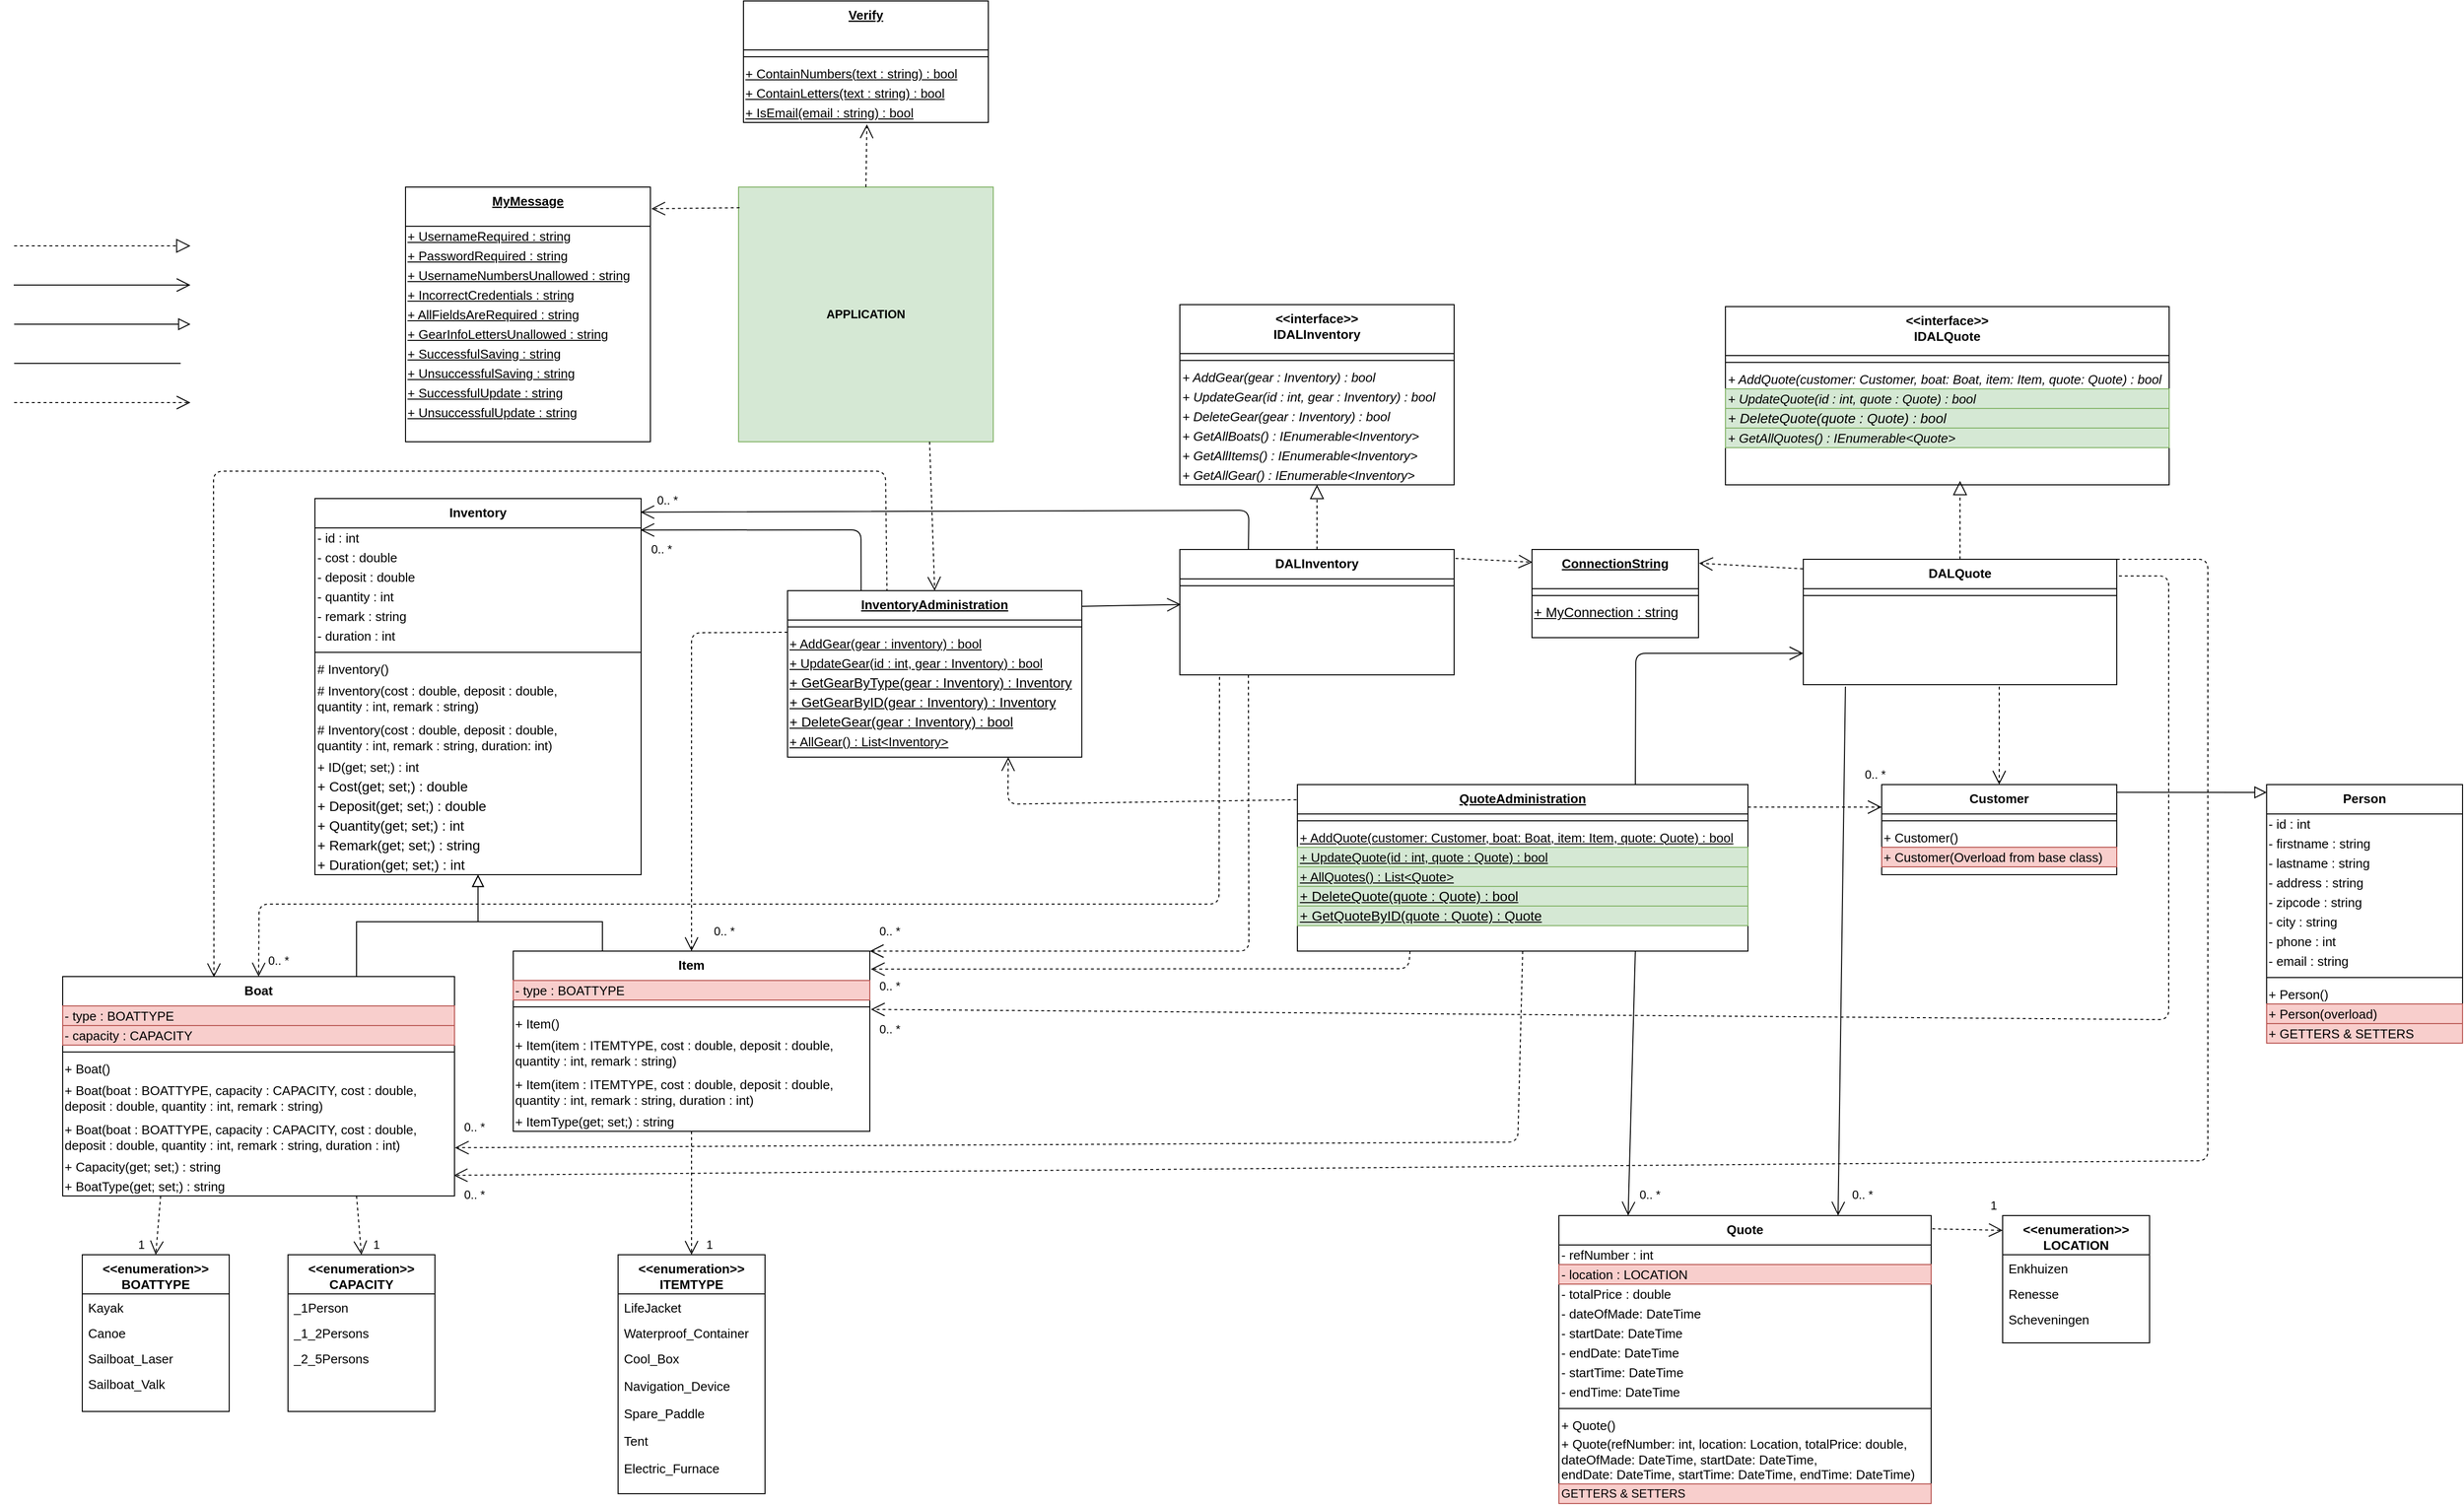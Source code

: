 <mxfile version="15.8.7" type="device"><diagram id="C5RBs43oDa-KdzZeNtuy" name="Page-1"><mxGraphModel dx="3332" dy="2234" grid="1" gridSize="10" guides="1" tooltips="1" connect="1" arrows="1" fold="1" page="1" pageScale="1" pageWidth="827" pageHeight="1169" math="0" shadow="0"><root><mxCell id="WIyWlLk6GJQsqaUBKTNV-0"/><mxCell id="WIyWlLk6GJQsqaUBKTNV-1" parent="WIyWlLk6GJQsqaUBKTNV-0"/><mxCell id="KutxU2q7jOgwtFoPLJHU-38" value="" style="endArrow=block;dashed=1;endFill=0;endSize=12;html=1;rounded=0;fontStyle=1;strokeWidth=1;fontSize=10;" parent="WIyWlLk6GJQsqaUBKTNV-1" edge="1"><mxGeometry width="160" relative="1" as="geometry"><mxPoint x="-1079.55" y="210" as="sourcePoint"/><mxPoint x="-899.55" y="210" as="targetPoint"/></mxGeometry></mxCell><mxCell id="KutxU2q7jOgwtFoPLJHU-42" value="" style="endArrow=open;endFill=1;endSize=12;html=1;fontStyle=1;fontSize=10;strokeWidth=1;" parent="WIyWlLk6GJQsqaUBKTNV-1" edge="1"><mxGeometry width="160" relative="1" as="geometry"><mxPoint x="-1080" y="250" as="sourcePoint"/><mxPoint x="-899.55" y="250" as="targetPoint"/></mxGeometry></mxCell><mxCell id="KutxU2q7jOgwtFoPLJHU-44" value="" style="endArrow=block;endSize=10;endFill=0;shadow=0;strokeWidth=1;rounded=0;edgeStyle=elbowEdgeStyle;elbow=vertical;fontStyle=0;fontSize=10;" parent="WIyWlLk6GJQsqaUBKTNV-1" edge="1"><mxGeometry width="160" relative="1" as="geometry"><mxPoint x="-1079.55" y="290" as="sourcePoint"/><mxPoint x="-899.55" y="290" as="targetPoint"/></mxGeometry></mxCell><mxCell id="KutxU2q7jOgwtFoPLJHU-46" value="" style="endArrow=none;html=1;rounded=0;fontStyle=1;strokeWidth=1;fontSize=10;" parent="WIyWlLk6GJQsqaUBKTNV-1" edge="1"><mxGeometry width="50" height="50" relative="1" as="geometry"><mxPoint x="-1079.55" y="330" as="sourcePoint"/><mxPoint x="-909.55" y="330" as="targetPoint"/></mxGeometry></mxCell><mxCell id="KutxU2q7jOgwtFoPLJHU-48" value="" style="endArrow=open;endSize=12;dashed=1;html=1;fontStyle=1;fontSize=13;exitX=0.5;exitY=0;exitDx=0;exitDy=0;" parent="WIyWlLk6GJQsqaUBKTNV-1" edge="1"><mxGeometry width="160" relative="1" as="geometry"><mxPoint x="-1079.55" y="370" as="sourcePoint"/><mxPoint x="-899.55" y="370" as="targetPoint"/><Array as="points"/></mxGeometry></mxCell><mxCell id="VA3VbTWwwZoXTn_adIDG-58" value="" style="endArrow=block;endSize=10;endFill=0;shadow=0;strokeWidth=1;rounded=0;edgeStyle=elbowEdgeStyle;elbow=vertical;fontStyle=1;fontSize=10;exitX=0.75;exitY=0;exitDx=0;exitDy=0;entryX=0.5;entryY=1;entryDx=0;entryDy=0;" parent="WIyWlLk6GJQsqaUBKTNV-1" source="VA3VbTWwwZoXTn_adIDG-197" target="VA3VbTWwwZoXTn_adIDG-213" edge="1"><mxGeometry width="160" relative="1" as="geometry"><mxPoint x="-1149.5" y="412" as="sourcePoint"/><mxPoint x="-729.5" y="822" as="targetPoint"/><Array as="points"><mxPoint x="-680" y="900"/><mxPoint x="-630" y="920"/><mxPoint x="-709.5" y="912"/><mxPoint x="-659.5" y="902"/><mxPoint x="-719.5" y="902"/><mxPoint x="-879.5" y="612"/></Array></mxGeometry></mxCell><mxCell id="VA3VbTWwwZoXTn_adIDG-59" value="" style="endArrow=block;endSize=10;endFill=0;shadow=0;strokeWidth=1;rounded=0;edgeStyle=elbowEdgeStyle;elbow=vertical;fontStyle=1;fontSize=10;exitX=0.25;exitY=0;exitDx=0;exitDy=0;entryX=0.5;entryY=1;entryDx=0;entryDy=0;" parent="WIyWlLk6GJQsqaUBKTNV-1" source="VA3VbTWwwZoXTn_adIDG-205" target="VA3VbTWwwZoXTn_adIDG-213" edge="1"><mxGeometry width="160" relative="1" as="geometry"><mxPoint x="-579.5" y="642.09" as="sourcePoint"/><mxPoint x="-533.5" y="832" as="targetPoint"/><Array as="points"><mxPoint x="-570" y="900"/><mxPoint x="-560" y="920"/><mxPoint x="-529.5" y="912"/><mxPoint x="-539.5" y="902"/><mxPoint x="-539.5" y="872"/></Array></mxGeometry></mxCell><mxCell id="VA3VbTWwwZoXTn_adIDG-60" value="" style="endArrow=open;endSize=12;dashed=1;html=1;fontStyle=1;fontSize=13;exitX=0.5;exitY=1;exitDx=0;exitDy=0;entryX=0.5;entryY=0;entryDx=0;entryDy=0;" parent="WIyWlLk6GJQsqaUBKTNV-1" source="VA3VbTWwwZoXTn_adIDG-205" target="VA3VbTWwwZoXTn_adIDG-181" edge="1"><mxGeometry width="160" relative="1" as="geometry"><mxPoint x="-320.0" y="687.57" as="sourcePoint"/><mxPoint x="-447" y="760" as="targetPoint"/><Array as="points"/></mxGeometry></mxCell><mxCell id="VA3VbTWwwZoXTn_adIDG-61" value="" style="endArrow=open;endSize=12;dashed=1;html=1;fontStyle=1;fontSize=13;entryX=0.5;entryY=0;entryDx=0;entryDy=0;exitX=0.25;exitY=1;exitDx=0;exitDy=0;" parent="WIyWlLk6GJQsqaUBKTNV-1" source="VA3VbTWwwZoXTn_adIDG-197" target="VA3VbTWwwZoXTn_adIDG-167" edge="1"><mxGeometry width="160" relative="1" as="geometry"><mxPoint x="-880" y="1210" as="sourcePoint"/><mxPoint x="-894.0" y="511" as="targetPoint"/><Array as="points"/></mxGeometry></mxCell><mxCell id="VA3VbTWwwZoXTn_adIDG-62" value="" style="endArrow=open;endSize=12;dashed=1;html=1;fontStyle=1;fontSize=13;entryX=0.5;entryY=0;entryDx=0;entryDy=0;exitX=0.75;exitY=1;exitDx=0;exitDy=0;" parent="WIyWlLk6GJQsqaUBKTNV-1" source="VA3VbTWwwZoXTn_adIDG-197" target="VA3VbTWwwZoXTn_adIDG-176" edge="1"><mxGeometry width="160" relative="1" as="geometry"><mxPoint x="-800" y="1180" as="sourcePoint"/><mxPoint x="-894.0" y="678.0" as="targetPoint"/><Array as="points"/></mxGeometry></mxCell><mxCell id="VA3VbTWwwZoXTn_adIDG-89" value="" style="endArrow=open;endFill=1;endSize=12;html=1;fontStyle=1;fontSize=10;strokeWidth=1;exitX=1.001;exitY=0.094;exitDx=0;exitDy=0;exitPerimeter=0;entryX=0.004;entryY=0.009;entryDx=0;entryDy=0;entryPerimeter=0;" parent="WIyWlLk6GJQsqaUBKTNV-1" source="VA3VbTWwwZoXTn_adIDG-241" edge="1"><mxGeometry width="160" relative="1" as="geometry"><mxPoint x="50.5" y="517" as="sourcePoint"/><mxPoint x="111.62" y="576.18" as="targetPoint"/><Array as="points"/></mxGeometry></mxCell><mxCell id="VA3VbTWwwZoXTn_adIDG-90" value="" style="endArrow=open;endSize=12;dashed=1;html=1;fontStyle=1;fontSize=13;exitX=0;exitY=0.25;exitDx=0;exitDy=0;entryX=0.5;entryY=0;entryDx=0;entryDy=0;" parent="WIyWlLk6GJQsqaUBKTNV-1" source="VA3VbTWwwZoXTn_adIDG-241" target="VA3VbTWwwZoXTn_adIDG-205" edge="1"><mxGeometry width="160" relative="1" as="geometry"><mxPoint x="-279.5" y="442" as="sourcePoint"/><mxPoint x="-350" y="930" as="targetPoint"/><Array as="points"><mxPoint x="-388" y="605"/></Array></mxGeometry></mxCell><mxCell id="VA3VbTWwwZoXTn_adIDG-92" value="" style="endArrow=open;endSize=12;dashed=1;html=1;fontStyle=1;fontSize=13;entryX=0.386;entryY=0.003;entryDx=0;entryDy=0;entryPerimeter=0;exitX=0.338;exitY=0.007;exitDx=0;exitDy=0;exitPerimeter=0;" parent="WIyWlLk6GJQsqaUBKTNV-1" source="VA3VbTWwwZoXTn_adIDG-241" target="VA3VbTWwwZoXTn_adIDG-197" edge="1"><mxGeometry width="160" relative="1" as="geometry"><mxPoint x="-220" y="490" as="sourcePoint"/><mxPoint x="-699.5" y="612" as="targetPoint"/><Array as="points"><mxPoint x="-190" y="440"/><mxPoint x="-876" y="440"/></Array></mxGeometry></mxCell><mxCell id="VA3VbTWwwZoXTn_adIDG-102" value="" style="endArrow=open;endSize=12;dashed=1;html=1;fontStyle=1;fontSize=13;entryX=0.5;entryY=0;entryDx=0;entryDy=0;" parent="WIyWlLk6GJQsqaUBKTNV-1" target="VA3VbTWwwZoXTn_adIDG-197" edge="1"><mxGeometry width="160" relative="1" as="geometry"><mxPoint x="151" y="650" as="sourcePoint"/><mxPoint x="-789.5" y="1152" as="targetPoint"/><Array as="points"><mxPoint x="150.5" y="882"/><mxPoint x="-829.5" y="882"/></Array></mxGeometry></mxCell><mxCell id="VA3VbTWwwZoXTn_adIDG-103" value="" style="endArrow=open;endSize=12;dashed=1;html=1;fontStyle=1;fontSize=13;exitX=0.25;exitY=1;exitDx=0;exitDy=0;entryX=1;entryY=0;entryDx=0;entryDy=0;" parent="WIyWlLk6GJQsqaUBKTNV-1" source="VA3VbTWwwZoXTn_adIDG-261" target="VA3VbTWwwZoXTn_adIDG-205" edge="1"><mxGeometry width="160" relative="1" as="geometry"><mxPoint x="32.1" y="438" as="sourcePoint"/><mxPoint x="-740.388" y="606.84" as="targetPoint"/><Array as="points"><mxPoint x="181" y="930"/></Array></mxGeometry></mxCell><mxCell id="VA3VbTWwwZoXTn_adIDG-157" value="Verify" style="swimlane;fontStyle=5;align=center;verticalAlign=top;childLayout=stackLayout;horizontal=1;startSize=50;horizontalStack=0;resizeParent=1;resizeLast=0;collapsible=1;marginBottom=0;rounded=0;shadow=0;strokeWidth=1;fontSize=13;" parent="WIyWlLk6GJQsqaUBKTNV-1" vertex="1"><mxGeometry x="-335" y="-40" width="250" height="124" as="geometry"><mxRectangle x="340" y="380" width="170" height="26" as="alternateBounds"/></mxGeometry></mxCell><mxCell id="Eu1RM0MxuK3w1lcb-Ub3-7" value="" style="line;html=1;strokeWidth=1;align=left;verticalAlign=middle;spacingTop=-1;spacingLeft=3;spacingRight=3;rotatable=0;labelPosition=right;points=[];portConstraint=eastwest;fontStyle=0;fontSize=13;" parent="VA3VbTWwwZoXTn_adIDG-157" vertex="1"><mxGeometry y="50" width="250" height="14" as="geometry"/></mxCell><mxCell id="VA3VbTWwwZoXTn_adIDG-158" value="&lt;span style=&quot;font-size: 13px&quot;&gt;+ ContainNumbers(text : string) : bool&lt;/span&gt;" style="text;html=1;align=left;verticalAlign=middle;resizable=0;points=[];autosize=1;strokeColor=none;fillColor=none;fontStyle=4" parent="VA3VbTWwwZoXTn_adIDG-157" vertex="1"><mxGeometry y="64" width="250" height="20" as="geometry"/></mxCell><mxCell id="VA3VbTWwwZoXTn_adIDG-162" value="&lt;span style=&quot;font-size: 13px&quot;&gt;+ ContainLetters(text : string) : bool&lt;/span&gt;" style="text;html=1;align=left;verticalAlign=middle;resizable=0;points=[];autosize=1;strokeColor=none;fillColor=none;fontStyle=4;fontSize=14;" parent="VA3VbTWwwZoXTn_adIDG-157" vertex="1"><mxGeometry y="84" width="250" height="20" as="geometry"/></mxCell><mxCell id="VA3VbTWwwZoXTn_adIDG-163" value="&lt;span style=&quot;font-size: 13px&quot;&gt;+ IsEmail(email : string) : bool&lt;/span&gt;" style="text;html=1;align=left;verticalAlign=middle;resizable=0;points=[];autosize=1;strokeColor=none;fillColor=none;fontStyle=4;fontSize=14;" parent="VA3VbTWwwZoXTn_adIDG-157" vertex="1"><mxGeometry y="104" width="250" height="20" as="geometry"/></mxCell><mxCell id="VA3VbTWwwZoXTn_adIDG-167" value="&lt;&lt;enumeration&gt;&gt;&#10;BOATTYPE" style="swimlane;fontStyle=1;align=center;verticalAlign=top;childLayout=stackLayout;horizontal=1;startSize=40;horizontalStack=0;resizeParent=1;resizeLast=0;collapsible=1;marginBottom=0;rounded=0;shadow=0;strokeWidth=1;fontSize=13;" parent="WIyWlLk6GJQsqaUBKTNV-1" vertex="1"><mxGeometry x="-1010" y="1240" width="150" height="160" as="geometry"><mxRectangle x="550" y="140" width="160" height="26" as="alternateBounds"/></mxGeometry></mxCell><mxCell id="VA3VbTWwwZoXTn_adIDG-168" value="Kayak" style="text;align=left;verticalAlign=top;spacingLeft=4;spacingRight=4;overflow=hidden;rotatable=0;points=[[0,0.5],[1,0.5]];portConstraint=eastwest;fontStyle=0;fontSize=13;" parent="VA3VbTWwwZoXTn_adIDG-167" vertex="1"><mxGeometry y="40" width="150" height="26" as="geometry"/></mxCell><mxCell id="VA3VbTWwwZoXTn_adIDG-169" value="Canoe" style="text;align=left;verticalAlign=top;spacingLeft=4;spacingRight=4;overflow=hidden;rotatable=0;points=[[0,0.5],[1,0.5]];portConstraint=eastwest;rounded=0;shadow=0;html=0;fontStyle=0;fontSize=13;" parent="VA3VbTWwwZoXTn_adIDG-167" vertex="1"><mxGeometry y="66" width="150" height="26" as="geometry"/></mxCell><mxCell id="VA3VbTWwwZoXTn_adIDG-170" value="Sailboat_Laser" style="text;align=left;verticalAlign=top;spacingLeft=4;spacingRight=4;overflow=hidden;rotatable=0;points=[[0,0.5],[1,0.5]];portConstraint=eastwest;rounded=0;shadow=0;html=0;fontStyle=0;fontSize=13;" parent="VA3VbTWwwZoXTn_adIDG-167" vertex="1"><mxGeometry y="92" width="150" height="26" as="geometry"/></mxCell><mxCell id="VA3VbTWwwZoXTn_adIDG-171" value="Sailboat_Valk" style="text;align=left;verticalAlign=top;spacingLeft=4;spacingRight=4;overflow=hidden;rotatable=0;points=[[0,0.5],[1,0.5]];portConstraint=eastwest;rounded=0;shadow=0;html=0;fontStyle=0;fontSize=13;" parent="VA3VbTWwwZoXTn_adIDG-167" vertex="1"><mxGeometry y="118" width="150" height="26" as="geometry"/></mxCell><mxCell id="VA3VbTWwwZoXTn_adIDG-176" value="&lt;&lt;enumeration&gt;&gt;&#10;CAPACITY" style="swimlane;fontStyle=1;align=center;verticalAlign=top;childLayout=stackLayout;horizontal=1;startSize=40;horizontalStack=0;resizeParent=1;resizeLast=0;collapsible=1;marginBottom=0;rounded=0;shadow=0;strokeWidth=1;fontSize=13;" parent="WIyWlLk6GJQsqaUBKTNV-1" vertex="1"><mxGeometry x="-800" y="1240" width="150" height="160" as="geometry"><mxRectangle x="550" y="140" width="160" height="26" as="alternateBounds"/></mxGeometry></mxCell><mxCell id="VA3VbTWwwZoXTn_adIDG-177" value="_1Person" style="text;align=left;verticalAlign=top;spacingLeft=4;spacingRight=4;overflow=hidden;rotatable=0;points=[[0,0.5],[1,0.5]];portConstraint=eastwest;fontStyle=0;fontSize=13;" parent="VA3VbTWwwZoXTn_adIDG-176" vertex="1"><mxGeometry y="40" width="150" height="26" as="geometry"/></mxCell><mxCell id="VA3VbTWwwZoXTn_adIDG-178" value="_1_2Persons" style="text;align=left;verticalAlign=top;spacingLeft=4;spacingRight=4;overflow=hidden;rotatable=0;points=[[0,0.5],[1,0.5]];portConstraint=eastwest;rounded=0;shadow=0;html=0;fontStyle=0;fontSize=13;" parent="VA3VbTWwwZoXTn_adIDG-176" vertex="1"><mxGeometry y="66" width="150" height="26" as="geometry"/></mxCell><mxCell id="VA3VbTWwwZoXTn_adIDG-179" value="_2_5Persons" style="text;align=left;verticalAlign=top;spacingLeft=4;spacingRight=4;overflow=hidden;rotatable=0;points=[[0,0.5],[1,0.5]];portConstraint=eastwest;rounded=0;shadow=0;html=0;fontStyle=0;fontSize=13;" parent="VA3VbTWwwZoXTn_adIDG-176" vertex="1"><mxGeometry y="92" width="150" height="26" as="geometry"/></mxCell><mxCell id="VA3VbTWwwZoXTn_adIDG-181" value="&lt;&lt;enumeration&gt;&gt;&#10;ITEMTYPE" style="swimlane;fontStyle=1;align=center;verticalAlign=top;childLayout=stackLayout;horizontal=1;startSize=40;horizontalStack=0;resizeParent=1;resizeLast=0;collapsible=1;marginBottom=0;rounded=0;shadow=0;strokeWidth=1;fontSize=13;" parent="WIyWlLk6GJQsqaUBKTNV-1" vertex="1"><mxGeometry x="-463" y="1240" width="150" height="244" as="geometry"><mxRectangle x="550" y="140" width="160" height="26" as="alternateBounds"/></mxGeometry></mxCell><mxCell id="VA3VbTWwwZoXTn_adIDG-182" value="LifeJacket" style="text;align=left;verticalAlign=top;spacingLeft=4;spacingRight=4;overflow=hidden;rotatable=0;points=[[0,0.5],[1,0.5]];portConstraint=eastwest;fontStyle=0;fontSize=13;" parent="VA3VbTWwwZoXTn_adIDG-181" vertex="1"><mxGeometry y="40" width="150" height="26" as="geometry"/></mxCell><mxCell id="VA3VbTWwwZoXTn_adIDG-183" value="Waterproof_Container" style="text;align=left;verticalAlign=top;spacingLeft=4;spacingRight=4;overflow=hidden;rotatable=0;points=[[0,0.5],[1,0.5]];portConstraint=eastwest;rounded=0;shadow=0;html=0;fontStyle=0;fontSize=13;" parent="VA3VbTWwwZoXTn_adIDG-181" vertex="1"><mxGeometry y="66" width="150" height="26" as="geometry"/></mxCell><mxCell id="VA3VbTWwwZoXTn_adIDG-184" value="Cool_Box" style="text;align=left;verticalAlign=top;spacingLeft=4;spacingRight=4;overflow=hidden;rotatable=0;points=[[0,0.5],[1,0.5]];portConstraint=eastwest;rounded=0;shadow=0;html=0;fontStyle=0;fontSize=13;" parent="VA3VbTWwwZoXTn_adIDG-181" vertex="1"><mxGeometry y="92" width="150" height="28" as="geometry"/></mxCell><mxCell id="VA3VbTWwwZoXTn_adIDG-187" value="Navigation_Device" style="text;align=left;verticalAlign=top;spacingLeft=4;spacingRight=4;overflow=hidden;rotatable=0;points=[[0,0.5],[1,0.5]];portConstraint=eastwest;rounded=0;shadow=0;html=0;fontStyle=0;fontSize=13;" parent="VA3VbTWwwZoXTn_adIDG-181" vertex="1"><mxGeometry y="120" width="150" height="28" as="geometry"/></mxCell><mxCell id="VA3VbTWwwZoXTn_adIDG-186" value="Spare_Paddle" style="text;align=left;verticalAlign=top;spacingLeft=4;spacingRight=4;overflow=hidden;rotatable=0;points=[[0,0.5],[1,0.5]];portConstraint=eastwest;rounded=0;shadow=0;html=0;fontStyle=0;fontSize=13;" parent="VA3VbTWwwZoXTn_adIDG-181" vertex="1"><mxGeometry y="148" width="150" height="28" as="geometry"/></mxCell><mxCell id="VA3VbTWwwZoXTn_adIDG-185" value="Tent" style="text;align=left;verticalAlign=top;spacingLeft=4;spacingRight=4;overflow=hidden;rotatable=0;points=[[0,0.5],[1,0.5]];portConstraint=eastwest;rounded=0;shadow=0;html=0;fontStyle=0;fontSize=13;" parent="VA3VbTWwwZoXTn_adIDG-181" vertex="1"><mxGeometry y="176" width="150" height="28" as="geometry"/></mxCell><mxCell id="VA3VbTWwwZoXTn_adIDG-188" value="Electric_Furnace" style="text;align=left;verticalAlign=top;spacingLeft=4;spacingRight=4;overflow=hidden;rotatable=0;points=[[0,0.5],[1,0.5]];portConstraint=eastwest;rounded=0;shadow=0;html=0;fontStyle=0;fontSize=13;" parent="VA3VbTWwwZoXTn_adIDG-181" vertex="1"><mxGeometry y="204" width="150" height="28" as="geometry"/></mxCell><mxCell id="VA3VbTWwwZoXTn_adIDG-197" value="Boat" style="swimlane;fontStyle=1;align=center;verticalAlign=top;childLayout=stackLayout;horizontal=1;startSize=30;horizontalStack=0;resizeParent=1;resizeLast=0;collapsible=1;marginBottom=0;rounded=0;shadow=0;strokeWidth=1;fontSize=13;" parent="WIyWlLk6GJQsqaUBKTNV-1" vertex="1"><mxGeometry x="-1030" y="956" width="400" height="224" as="geometry"><mxRectangle x="230" y="140" width="160" height="26" as="alternateBounds"/></mxGeometry></mxCell><mxCell id="VA3VbTWwwZoXTn_adIDG-198" value="- type : BOATTYPE" style="text;html=1;align=left;verticalAlign=middle;resizable=0;points=[];autosize=1;strokeColor=#b85450;fillColor=#f8cecc;fontStyle=0;fontSize=13;" parent="VA3VbTWwwZoXTn_adIDG-197" vertex="1"><mxGeometry y="30" width="400" height="20" as="geometry"/></mxCell><mxCell id="VA3VbTWwwZoXTn_adIDG-199" value="- capacity : CAPACITY" style="text;html=1;align=left;verticalAlign=middle;resizable=0;points=[];autosize=1;strokeColor=#b85450;fillColor=#f8cecc;fontStyle=0;fontSize=13;" parent="VA3VbTWwwZoXTn_adIDG-197" vertex="1"><mxGeometry y="50" width="400" height="20" as="geometry"/></mxCell><mxCell id="VA3VbTWwwZoXTn_adIDG-200" value="" style="line;html=1;strokeWidth=1;align=left;verticalAlign=middle;spacingTop=-1;spacingLeft=3;spacingRight=3;rotatable=0;labelPosition=right;points=[];portConstraint=eastwest;fontStyle=0;fontSize=13;" parent="VA3VbTWwwZoXTn_adIDG-197" vertex="1"><mxGeometry y="70" width="400" height="14" as="geometry"/></mxCell><mxCell id="VA3VbTWwwZoXTn_adIDG-201" value="+ Boat()" style="text;html=1;align=left;verticalAlign=middle;resizable=0;points=[];autosize=1;strokeColor=none;fillColor=none;fontStyle=0;fontSize=13;" parent="VA3VbTWwwZoXTn_adIDG-197" vertex="1"><mxGeometry y="84" width="400" height="20" as="geometry"/></mxCell><mxCell id="VA3VbTWwwZoXTn_adIDG-202" value="+ Boat(boat : BOATTYPE, capacity : CAPACITY, cost : double, &lt;br&gt;deposit : double, quantity : int, remark : string)" style="text;html=1;align=left;verticalAlign=middle;resizable=0;points=[];autosize=1;strokeColor=none;fillColor=none;fontStyle=0;fontSize=13;" parent="VA3VbTWwwZoXTn_adIDG-197" vertex="1"><mxGeometry y="104" width="400" height="40" as="geometry"/></mxCell><mxCell id="a-ykIYmuR_ckNAVxKm-8-50" value="+ Boat(boat : BOATTYPE, capacity : CAPACITY, cost : double, &lt;br&gt;deposit : double, quantity : int, remark : string, duration : int)" style="text;html=1;align=left;verticalAlign=middle;resizable=0;points=[];autosize=1;strokeColor=none;fillColor=none;fontStyle=0;fontSize=13;" vertex="1" parent="VA3VbTWwwZoXTn_adIDG-197"><mxGeometry y="144" width="400" height="40" as="geometry"/></mxCell><mxCell id="VA3VbTWwwZoXTn_adIDG-203" value="+ Capacity(get; set;) : string&amp;nbsp;" style="text;html=1;align=left;verticalAlign=middle;resizable=0;points=[];autosize=1;strokeColor=none;fillColor=none;fontStyle=0;fontSize=13;" parent="VA3VbTWwwZoXTn_adIDG-197" vertex="1"><mxGeometry y="184" width="400" height="20" as="geometry"/></mxCell><mxCell id="VA3VbTWwwZoXTn_adIDG-204" value="+ BoatType(get; set;) : string&amp;nbsp;" style="text;html=1;align=left;verticalAlign=middle;resizable=0;points=[];autosize=1;strokeColor=none;fillColor=none;fontStyle=0;fontSize=13;" parent="VA3VbTWwwZoXTn_adIDG-197" vertex="1"><mxGeometry y="204" width="400" height="20" as="geometry"/></mxCell><mxCell id="VA3VbTWwwZoXTn_adIDG-205" value="Item" style="swimlane;fontStyle=1;align=center;verticalAlign=top;childLayout=stackLayout;horizontal=1;startSize=30;horizontalStack=0;resizeParent=1;resizeLast=0;collapsible=1;marginBottom=0;rounded=0;shadow=0;strokeWidth=1;fontSize=13;" parent="WIyWlLk6GJQsqaUBKTNV-1" vertex="1"><mxGeometry x="-570" y="930" width="364" height="184" as="geometry"><mxRectangle x="230" y="140" width="160" height="26" as="alternateBounds"/></mxGeometry></mxCell><mxCell id="VA3VbTWwwZoXTn_adIDG-206" value="- type : BOATTYPE" style="text;html=1;align=left;verticalAlign=middle;resizable=0;points=[];autosize=1;strokeColor=#b85450;fillColor=#f8cecc;fontStyle=0;fontSize=13;" parent="VA3VbTWwwZoXTn_adIDG-205" vertex="1"><mxGeometry y="30" width="364" height="20" as="geometry"/></mxCell><mxCell id="VA3VbTWwwZoXTn_adIDG-208" value="" style="line;html=1;strokeWidth=1;align=left;verticalAlign=middle;spacingTop=-1;spacingLeft=3;spacingRight=3;rotatable=0;labelPosition=right;points=[];portConstraint=eastwest;fontStyle=0;fontSize=13;" parent="VA3VbTWwwZoXTn_adIDG-205" vertex="1"><mxGeometry y="50" width="364" height="14" as="geometry"/></mxCell><mxCell id="VA3VbTWwwZoXTn_adIDG-209" value="+ Item()" style="text;html=1;align=left;verticalAlign=middle;resizable=0;points=[];autosize=1;strokeColor=none;fillColor=none;fontStyle=0;fontSize=13;" parent="VA3VbTWwwZoXTn_adIDG-205" vertex="1"><mxGeometry y="64" width="364" height="20" as="geometry"/></mxCell><mxCell id="VA3VbTWwwZoXTn_adIDG-210" value="+ Item(item : ITEMTYPE, cost : double, deposit : double,&lt;br&gt;quantity : int, remark : string)" style="text;html=1;align=left;verticalAlign=middle;resizable=0;points=[];autosize=1;strokeColor=none;fillColor=none;fontStyle=0;fontSize=13;" parent="VA3VbTWwwZoXTn_adIDG-205" vertex="1"><mxGeometry y="84" width="364" height="40" as="geometry"/></mxCell><mxCell id="a-ykIYmuR_ckNAVxKm-8-51" value="+ Item(item : ITEMTYPE, cost : double, deposit : double,&lt;br&gt;quantity : int, remark : string, duration : int)" style="text;html=1;align=left;verticalAlign=middle;resizable=0;points=[];autosize=1;strokeColor=none;fillColor=none;fontStyle=0;fontSize=13;" vertex="1" parent="VA3VbTWwwZoXTn_adIDG-205"><mxGeometry y="124" width="364" height="40" as="geometry"/></mxCell><mxCell id="VA3VbTWwwZoXTn_adIDG-212" value="+ ItemType(get; set;) : string&amp;nbsp;" style="text;html=1;align=left;verticalAlign=middle;resizable=0;points=[];autosize=1;strokeColor=none;fillColor=none;fontStyle=0;fontSize=13;" parent="VA3VbTWwwZoXTn_adIDG-205" vertex="1"><mxGeometry y="164" width="364" height="20" as="geometry"/></mxCell><mxCell id="VA3VbTWwwZoXTn_adIDG-213" value="Inventory" style="swimlane;fontStyle=1;align=center;verticalAlign=top;childLayout=stackLayout;horizontal=1;startSize=30;horizontalStack=0;resizeParent=1;resizeLast=0;collapsible=1;marginBottom=0;rounded=0;shadow=0;strokeWidth=1;fontSize=13;" parent="WIyWlLk6GJQsqaUBKTNV-1" vertex="1"><mxGeometry x="-772.5" y="468" width="333" height="384" as="geometry"><mxRectangle x="230" y="140" width="160" height="26" as="alternateBounds"/></mxGeometry></mxCell><mxCell id="VA3VbTWwwZoXTn_adIDG-214" value="- id : int" style="text;html=1;align=left;verticalAlign=middle;resizable=0;points=[];autosize=1;strokeColor=none;fillColor=none;fontStyle=0;fontSize=13;" parent="VA3VbTWwwZoXTn_adIDG-213" vertex="1"><mxGeometry y="30" width="333" height="20" as="geometry"/></mxCell><mxCell id="VA3VbTWwwZoXTn_adIDG-219" value="- cost : double" style="text;html=1;align=left;verticalAlign=middle;resizable=0;points=[];autosize=1;strokeColor=none;fillColor=none;fontStyle=0;fontSize=13;" parent="VA3VbTWwwZoXTn_adIDG-213" vertex="1"><mxGeometry y="50" width="333" height="20" as="geometry"/></mxCell><mxCell id="VA3VbTWwwZoXTn_adIDG-221" value="- deposit : double" style="text;html=1;align=left;verticalAlign=middle;resizable=0;points=[];autosize=1;strokeColor=none;fillColor=none;fontStyle=0;fontSize=13;" parent="VA3VbTWwwZoXTn_adIDG-213" vertex="1"><mxGeometry y="70" width="333" height="20" as="geometry"/></mxCell><mxCell id="VA3VbTWwwZoXTn_adIDG-222" value="- quantity : int" style="text;html=1;align=left;verticalAlign=middle;resizable=0;points=[];autosize=1;strokeColor=none;fillColor=none;fontStyle=0;fontSize=13;" parent="VA3VbTWwwZoXTn_adIDG-213" vertex="1"><mxGeometry y="90" width="333" height="20" as="geometry"/></mxCell><mxCell id="VA3VbTWwwZoXTn_adIDG-220" value="- remark : string" style="text;html=1;align=left;verticalAlign=middle;resizable=0;points=[];autosize=1;strokeColor=none;fillColor=none;fontStyle=0;fontSize=13;" parent="VA3VbTWwwZoXTn_adIDG-213" vertex="1"><mxGeometry y="110" width="333" height="20" as="geometry"/></mxCell><mxCell id="RdACKdYeZhFFjlZqYy65-19" value="&lt;span style=&quot;font-size: 13px;&quot;&gt;- duration : int&lt;/span&gt;" style="text;html=1;align=left;verticalAlign=middle;resizable=0;points=[];autosize=1;strokeColor=none;fillColor=none;" parent="VA3VbTWwwZoXTn_adIDG-213" vertex="1"><mxGeometry y="130" width="333" height="20" as="geometry"/></mxCell><mxCell id="VA3VbTWwwZoXTn_adIDG-215" value="" style="line;html=1;strokeWidth=1;align=left;verticalAlign=middle;spacingTop=-1;spacingLeft=3;spacingRight=3;rotatable=0;labelPosition=right;points=[];portConstraint=eastwest;fontStyle=0;fontSize=13;" parent="VA3VbTWwwZoXTn_adIDG-213" vertex="1"><mxGeometry y="150" width="333" height="14" as="geometry"/></mxCell><mxCell id="VA3VbTWwwZoXTn_adIDG-216" value="# Inventory()" style="text;html=1;align=left;verticalAlign=middle;resizable=0;points=[];autosize=1;strokeColor=none;fillColor=none;fontStyle=0;fontSize=13;" parent="VA3VbTWwwZoXTn_adIDG-213" vertex="1"><mxGeometry y="164" width="333" height="20" as="geometry"/></mxCell><mxCell id="VA3VbTWwwZoXTn_adIDG-217" value="# Inventory(cost : double, deposit : double,&lt;br&gt;quantity : int, remark : string)" style="text;html=1;align=left;verticalAlign=middle;resizable=0;points=[];autosize=1;strokeColor=none;fillColor=none;fontStyle=0;fontSize=13;" parent="VA3VbTWwwZoXTn_adIDG-213" vertex="1"><mxGeometry y="184" width="333" height="40" as="geometry"/></mxCell><mxCell id="a-ykIYmuR_ckNAVxKm-8-48" value="# Inventory(cost : double, deposit : double,&lt;br&gt;quantity : int, remark : string, duration: int)" style="text;html=1;align=left;verticalAlign=middle;resizable=0;points=[];autosize=1;strokeColor=none;fillColor=none;fontStyle=0;fontSize=13;" vertex="1" parent="VA3VbTWwwZoXTn_adIDG-213"><mxGeometry y="224" width="333" height="40" as="geometry"/></mxCell><mxCell id="VA3VbTWwwZoXTn_adIDG-218" value="+ ID(get; set;) : int" style="text;html=1;align=left;verticalAlign=middle;resizable=0;points=[];autosize=1;strokeColor=none;fillColor=none;fontStyle=0;fontSize=13;" parent="VA3VbTWwwZoXTn_adIDG-213" vertex="1"><mxGeometry y="264" width="333" height="20" as="geometry"/></mxCell><mxCell id="VA3VbTWwwZoXTn_adIDG-223" value="+ Cost(get; set;) : double" style="text;html=1;align=left;verticalAlign=middle;resizable=0;points=[];autosize=1;strokeColor=none;fillColor=none;fontStyle=0;fontSize=14;" parent="VA3VbTWwwZoXTn_adIDG-213" vertex="1"><mxGeometry y="284" width="333" height="20" as="geometry"/></mxCell><mxCell id="VA3VbTWwwZoXTn_adIDG-224" value="+ Deposit(get; set;) : double" style="text;html=1;align=left;verticalAlign=middle;resizable=0;points=[];autosize=1;strokeColor=none;fillColor=none;fontStyle=0;fontSize=14;" parent="VA3VbTWwwZoXTn_adIDG-213" vertex="1"><mxGeometry y="304" width="333" height="20" as="geometry"/></mxCell><mxCell id="VA3VbTWwwZoXTn_adIDG-225" value="+ Quantity(get; set;) : int" style="text;html=1;align=left;verticalAlign=middle;resizable=0;points=[];autosize=1;strokeColor=none;fillColor=none;fontStyle=0;fontSize=14;" parent="VA3VbTWwwZoXTn_adIDG-213" vertex="1"><mxGeometry y="324" width="333" height="20" as="geometry"/></mxCell><mxCell id="VA3VbTWwwZoXTn_adIDG-226" value="+ Remark(get; set;) : string" style="text;html=1;align=left;verticalAlign=middle;resizable=0;points=[];autosize=1;strokeColor=none;fillColor=none;fontStyle=0;fontSize=14;" parent="VA3VbTWwwZoXTn_adIDG-213" vertex="1"><mxGeometry y="344" width="333" height="20" as="geometry"/></mxCell><mxCell id="RdACKdYeZhFFjlZqYy65-18" value="&lt;span style=&quot;font-size: 14px&quot;&gt;+ Duration(get; set;) : int&lt;/span&gt;" style="text;html=1;align=left;verticalAlign=middle;resizable=0;points=[];autosize=1;strokeColor=none;fillColor=none;" parent="VA3VbTWwwZoXTn_adIDG-213" vertex="1"><mxGeometry y="364" width="333" height="20" as="geometry"/></mxCell><mxCell id="VA3VbTWwwZoXTn_adIDG-241" value="InventoryAdministration" style="swimlane;fontStyle=5;align=center;verticalAlign=top;childLayout=stackLayout;horizontal=1;startSize=30;horizontalStack=0;resizeParent=1;resizeLast=0;collapsible=1;marginBottom=0;rounded=0;shadow=0;strokeWidth=1;fontSize=13;" parent="WIyWlLk6GJQsqaUBKTNV-1" vertex="1"><mxGeometry x="-290" y="562" width="300.4" height="170" as="geometry"><mxRectangle x="230" y="140" width="160" height="26" as="alternateBounds"/></mxGeometry></mxCell><mxCell id="VA3VbTWwwZoXTn_adIDG-247" value="" style="line;html=1;strokeWidth=1;align=left;verticalAlign=middle;spacingTop=-1;spacingLeft=3;spacingRight=3;rotatable=0;labelPosition=right;points=[];portConstraint=eastwest;fontStyle=0;fontSize=13;" parent="VA3VbTWwwZoXTn_adIDG-241" vertex="1"><mxGeometry y="30" width="300.4" height="14" as="geometry"/></mxCell><mxCell id="VA3VbTWwwZoXTn_adIDG-248" value="+ AddGear(gear : inventory) : bool" style="text;html=1;align=left;verticalAlign=middle;resizable=0;points=[];autosize=1;strokeColor=none;fillColor=none;fontStyle=4;fontSize=13;" parent="VA3VbTWwwZoXTn_adIDG-241" vertex="1"><mxGeometry y="44" width="300.4" height="20" as="geometry"/></mxCell><mxCell id="VA3VbTWwwZoXTn_adIDG-250" value="+ UpdateGear(id : int, gear : Inventory) : bool" style="text;html=1;align=left;verticalAlign=middle;resizable=0;points=[];autosize=1;strokeColor=none;fillColor=none;fontStyle=4;fontSize=13;" parent="VA3VbTWwwZoXTn_adIDG-241" vertex="1"><mxGeometry y="64" width="300.4" height="20" as="geometry"/></mxCell><mxCell id="VA3VbTWwwZoXTn_adIDG-251" value="+ GetGearByType(gear : Inventory) : Inventory" style="text;html=1;align=left;verticalAlign=middle;resizable=0;points=[];autosize=1;strokeColor=none;fillColor=none;fontStyle=4;fontSize=14;" parent="VA3VbTWwwZoXTn_adIDG-241" vertex="1"><mxGeometry y="84" width="300.4" height="20" as="geometry"/></mxCell><mxCell id="VA3VbTWwwZoXTn_adIDG-252" value="+ GetGearByID(gear : Inventory) : Inventory" style="text;html=1;align=left;verticalAlign=middle;resizable=0;points=[];autosize=1;strokeColor=none;fillColor=none;fontStyle=4;fontSize=14;" parent="VA3VbTWwwZoXTn_adIDG-241" vertex="1"><mxGeometry y="104" width="300.4" height="20" as="geometry"/></mxCell><mxCell id="VA3VbTWwwZoXTn_adIDG-253" value="+ DeleteGear(gear : Inventory) : bool" style="text;html=1;align=left;verticalAlign=middle;resizable=0;points=[];autosize=1;strokeColor=none;fillColor=none;fontStyle=4;fontSize=14;" parent="VA3VbTWwwZoXTn_adIDG-241" vertex="1"><mxGeometry y="124" width="300.4" height="20" as="geometry"/></mxCell><mxCell id="VA3VbTWwwZoXTn_adIDG-254" value="&lt;span style=&quot;font-size: 13px&quot;&gt;+ AllGear() : List&amp;lt;Inventory&amp;gt;&lt;/span&gt;" style="text;html=1;align=left;verticalAlign=middle;resizable=0;points=[];autosize=1;strokeColor=none;fillColor=none;fontStyle=4;fontSize=14;" parent="VA3VbTWwwZoXTn_adIDG-241" vertex="1"><mxGeometry y="144" width="300.4" height="20" as="geometry"/></mxCell><mxCell id="VA3VbTWwwZoXTn_adIDG-261" value="DALInventory" style="swimlane;fontStyle=1;align=center;verticalAlign=top;childLayout=stackLayout;horizontal=1;startSize=30;horizontalStack=0;resizeParent=1;resizeLast=0;collapsible=1;marginBottom=0;rounded=0;shadow=0;strokeWidth=1;fontSize=13;" parent="WIyWlLk6GJQsqaUBKTNV-1" vertex="1"><mxGeometry x="110.5" y="520" width="280" height="128" as="geometry"><mxRectangle x="230" y="140" width="160" height="26" as="alternateBounds"/></mxGeometry></mxCell><mxCell id="VA3VbTWwwZoXTn_adIDG-262" value="" style="line;html=1;strokeWidth=1;align=left;verticalAlign=middle;spacingTop=-1;spacingLeft=3;spacingRight=3;rotatable=0;labelPosition=right;points=[];portConstraint=eastwest;fontStyle=0;fontSize=13;" parent="VA3VbTWwwZoXTn_adIDG-261" vertex="1"><mxGeometry y="30" width="280" height="14" as="geometry"/></mxCell><mxCell id="VA3VbTWwwZoXTn_adIDG-272" value="&lt;&lt;interface&gt;&gt;&#10;IDALInventory" style="swimlane;fontStyle=1;align=center;verticalAlign=top;childLayout=stackLayout;horizontal=1;startSize=50;horizontalStack=0;resizeParent=1;resizeLast=0;collapsible=1;marginBottom=0;rounded=0;shadow=0;strokeWidth=1;fontSize=13;swimlaneLine=1;" parent="WIyWlLk6GJQsqaUBKTNV-1" vertex="1"><mxGeometry x="110.5" y="270" width="280" height="184" as="geometry"><mxRectangle x="340" y="380" width="170" height="26" as="alternateBounds"/></mxGeometry></mxCell><mxCell id="Eu1RM0MxuK3w1lcb-Ub3-4" value="" style="line;html=1;strokeWidth=1;align=left;verticalAlign=middle;spacingTop=-1;spacingLeft=3;spacingRight=3;rotatable=0;labelPosition=right;points=[];portConstraint=eastwest;fontStyle=0;fontSize=13;" parent="VA3VbTWwwZoXTn_adIDG-272" vertex="1"><mxGeometry y="50" width="280" height="14" as="geometry"/></mxCell><mxCell id="VA3VbTWwwZoXTn_adIDG-273" value="&lt;span style=&quot;font-size: 13px&quot;&gt;+ AddGear(gear : Inventory) : bool&lt;/span&gt;" style="text;html=1;align=left;verticalAlign=middle;resizable=0;points=[];autosize=1;strokeColor=none;fillColor=none;fontStyle=2" parent="VA3VbTWwwZoXTn_adIDG-272" vertex="1"><mxGeometry y="64" width="280" height="20" as="geometry"/></mxCell><mxCell id="VA3VbTWwwZoXTn_adIDG-274" value="+ UpdateGear(id : int, gear : Inventory) : bool" style="text;html=1;align=left;verticalAlign=middle;resizable=0;points=[];autosize=1;strokeColor=none;fillColor=none;fontStyle=2;fontSize=13;" parent="VA3VbTWwwZoXTn_adIDG-272" vertex="1"><mxGeometry y="84" width="280" height="20" as="geometry"/></mxCell><mxCell id="VA3VbTWwwZoXTn_adIDG-275" value="+ DeleteGear(gear : Inventory) : bool" style="text;html=1;align=left;verticalAlign=middle;resizable=0;points=[];autosize=1;strokeColor=none;fillColor=none;fontStyle=2;fontSize=13;" parent="VA3VbTWwwZoXTn_adIDG-272" vertex="1"><mxGeometry y="104" width="280" height="20" as="geometry"/></mxCell><mxCell id="RdACKdYeZhFFjlZqYy65-20" value="&lt;span style=&quot;font-size: 13px&quot;&gt;+ GetAllBoats() : IEnumerable&amp;lt;Inventory&amp;gt;&lt;/span&gt;" style="text;html=1;align=left;verticalAlign=middle;resizable=0;points=[];autosize=1;strokeColor=none;fillColor=none;fontStyle=2" parent="VA3VbTWwwZoXTn_adIDG-272" vertex="1"><mxGeometry y="124" width="280" height="20" as="geometry"/></mxCell><mxCell id="RdACKdYeZhFFjlZqYy65-21" value="+ GetAllItems() : IEnumerable&amp;lt;Inventory&amp;gt;" style="text;html=1;align=left;verticalAlign=middle;resizable=0;points=[];autosize=1;strokeColor=none;fillColor=none;fontStyle=2;fontSize=13;" parent="VA3VbTWwwZoXTn_adIDG-272" vertex="1"><mxGeometry y="144" width="280" height="20" as="geometry"/></mxCell><mxCell id="RdACKdYeZhFFjlZqYy65-22" value="+ GetAllGear() : IEnumerable&amp;lt;Inventory&amp;gt;" style="text;html=1;align=left;verticalAlign=middle;resizable=0;points=[];autosize=1;strokeColor=none;fillColor=none;fontStyle=2;fontSize=13;" parent="VA3VbTWwwZoXTn_adIDG-272" vertex="1"><mxGeometry y="164" width="280" height="20" as="geometry"/></mxCell><mxCell id="VA3VbTWwwZoXTn_adIDG-286" value="ConnectionString" style="swimlane;fontStyle=5;align=center;verticalAlign=top;childLayout=stackLayout;horizontal=1;startSize=40;horizontalStack=0;resizeParent=1;resizeLast=0;collapsible=1;marginBottom=0;rounded=0;shadow=0;strokeWidth=1;fontSize=13;" parent="WIyWlLk6GJQsqaUBKTNV-1" vertex="1"><mxGeometry x="470" y="520" width="170" height="90" as="geometry"><mxRectangle x="340" y="380" width="170" height="26" as="alternateBounds"/></mxGeometry></mxCell><mxCell id="Eu1RM0MxuK3w1lcb-Ub3-2" value="" style="line;html=1;strokeWidth=1;align=left;verticalAlign=middle;spacingTop=-1;spacingLeft=3;spacingRight=3;rotatable=0;labelPosition=right;points=[];portConstraint=eastwest;fontStyle=0;fontSize=13;" parent="VA3VbTWwwZoXTn_adIDG-286" vertex="1"><mxGeometry y="40" width="170" height="14" as="geometry"/></mxCell><mxCell id="VA3VbTWwwZoXTn_adIDG-287" value="+ MyConnection : string" style="text;html=1;align=left;verticalAlign=middle;resizable=0;points=[];autosize=1;strokeColor=none;fillColor=none;fontSize=14;fontStyle=4" parent="VA3VbTWwwZoXTn_adIDG-286" vertex="1"><mxGeometry y="54" width="170" height="20" as="geometry"/></mxCell><mxCell id="rtO6tm2i3xIPivoFyv5Y-0" value="1" style="text;html=1;align=center;verticalAlign=middle;resizable=0;points=[];autosize=1;strokeColor=none;fillColor=none;" parent="WIyWlLk6GJQsqaUBKTNV-1" vertex="1"><mxGeometry x="-960" y="1220" width="20" height="20" as="geometry"/></mxCell><mxCell id="rtO6tm2i3xIPivoFyv5Y-1" value="1" style="text;html=1;align=center;verticalAlign=middle;resizable=0;points=[];autosize=1;strokeColor=none;fillColor=none;" parent="WIyWlLk6GJQsqaUBKTNV-1" vertex="1"><mxGeometry x="-720" y="1220" width="20" height="20" as="geometry"/></mxCell><mxCell id="rtO6tm2i3xIPivoFyv5Y-2" value="1" style="text;html=1;align=center;verticalAlign=middle;resizable=0;points=[];autosize=1;strokeColor=none;fillColor=none;" parent="WIyWlLk6GJQsqaUBKTNV-1" vertex="1"><mxGeometry x="-380" y="1220" width="20" height="20" as="geometry"/></mxCell><mxCell id="rtO6tm2i3xIPivoFyv5Y-3" value="0.. *" style="text;html=1;align=center;verticalAlign=middle;resizable=0;points=[];autosize=1;strokeColor=none;fillColor=none;" parent="WIyWlLk6GJQsqaUBKTNV-1" vertex="1"><mxGeometry x="-206" y="900" width="40" height="20" as="geometry"/></mxCell><mxCell id="rtO6tm2i3xIPivoFyv5Y-5" value="0.. *" style="text;html=1;align=center;verticalAlign=middle;resizable=0;points=[];autosize=1;strokeColor=none;fillColor=none;" parent="WIyWlLk6GJQsqaUBKTNV-1" vertex="1"><mxGeometry x="-375" y="900" width="40" height="20" as="geometry"/></mxCell><mxCell id="rtO6tm2i3xIPivoFyv5Y-6" value="0.. *" style="text;html=1;align=center;verticalAlign=middle;resizable=0;points=[];autosize=1;strokeColor=none;fillColor=none;" parent="WIyWlLk6GJQsqaUBKTNV-1" vertex="1"><mxGeometry x="-433" y="460" width="40" height="20" as="geometry"/></mxCell><mxCell id="rtO6tm2i3xIPivoFyv5Y-7" value="0.. *" style="text;html=1;align=center;verticalAlign=middle;resizable=0;points=[];autosize=1;strokeColor=none;fillColor=none;" parent="WIyWlLk6GJQsqaUBKTNV-1" vertex="1"><mxGeometry x="-830" y="930" width="40" height="20" as="geometry"/></mxCell><mxCell id="rtO6tm2i3xIPivoFyv5Y-8" value="0.. *" style="text;html=1;align=center;verticalAlign=middle;resizable=0;points=[];autosize=1;strokeColor=none;fillColor=none;" parent="WIyWlLk6GJQsqaUBKTNV-1" vertex="1"><mxGeometry x="-206" y="956" width="40" height="20" as="geometry"/></mxCell><mxCell id="rtO6tm2i3xIPivoFyv5Y-14" value="0.. *" style="text;html=1;align=center;verticalAlign=middle;resizable=0;points=[];autosize=1;strokeColor=none;fillColor=none;" parent="WIyWlLk6GJQsqaUBKTNV-1" vertex="1"><mxGeometry x="-439.5" y="510" width="40" height="20" as="geometry"/></mxCell><mxCell id="5uxjMrxNtNHWqjeNmpQ8-14" value="DALQuote" style="swimlane;fontStyle=1;align=center;verticalAlign=top;childLayout=stackLayout;horizontal=1;startSize=30;horizontalStack=0;resizeParent=1;resizeLast=0;collapsible=1;marginBottom=0;rounded=0;shadow=0;strokeWidth=1;fontSize=13;" parent="WIyWlLk6GJQsqaUBKTNV-1" vertex="1"><mxGeometry x="747" y="530" width="320" height="128" as="geometry"><mxRectangle x="230" y="140" width="160" height="26" as="alternateBounds"/></mxGeometry></mxCell><mxCell id="5uxjMrxNtNHWqjeNmpQ8-15" value="" style="line;html=1;strokeWidth=1;align=left;verticalAlign=middle;spacingTop=-1;spacingLeft=3;spacingRight=3;rotatable=0;labelPosition=right;points=[];portConstraint=eastwest;fontStyle=0;fontSize=13;" parent="5uxjMrxNtNHWqjeNmpQ8-14" vertex="1"><mxGeometry y="30" width="320" height="14" as="geometry"/></mxCell><mxCell id="5uxjMrxNtNHWqjeNmpQ8-22" value="" style="endArrow=block;dashed=1;endFill=0;endSize=12;html=1;rounded=0;fontStyle=1;strokeWidth=1;fontSize=10;exitX=0.5;exitY=0;exitDx=0;exitDy=0;" parent="WIyWlLk6GJQsqaUBKTNV-1" source="5uxjMrxNtNHWqjeNmpQ8-14" edge="1"><mxGeometry width="160" relative="1" as="geometry"><mxPoint x="460.5" y="-118" as="sourcePoint"/><mxPoint x="907" y="450" as="targetPoint"/><Array as="points"/></mxGeometry></mxCell><mxCell id="RdACKdYeZhFFjlZqYy65-12" value="&lt;&lt;interface&gt;&gt;&#10;IDALQuote" style="swimlane;fontStyle=1;align=center;verticalAlign=top;childLayout=stackLayout;horizontal=1;startSize=50;horizontalStack=0;resizeParent=1;resizeLast=0;collapsible=1;marginBottom=0;rounded=0;shadow=0;strokeWidth=1;fontSize=13;" parent="WIyWlLk6GJQsqaUBKTNV-1" vertex="1"><mxGeometry x="667.5" y="272" width="453" height="182" as="geometry"><mxRectangle x="340" y="380" width="170" height="26" as="alternateBounds"/></mxGeometry></mxCell><mxCell id="RdACKdYeZhFFjlZqYy65-13" value="" style="line;html=1;strokeWidth=1;align=left;verticalAlign=middle;spacingTop=-1;spacingLeft=3;spacingRight=3;rotatable=0;labelPosition=right;points=[];portConstraint=eastwest;fontStyle=0;fontSize=13;" parent="RdACKdYeZhFFjlZqYy65-12" vertex="1"><mxGeometry y="50" width="453" height="14" as="geometry"/></mxCell><mxCell id="HV_JhJAsqw28v-EtYavT-0" value="&lt;span style=&quot;font-size: 13px&quot;&gt;+ AddQuote(customer: Customer, boat: Boat, item: Item, quote: Quote) : bool&lt;/span&gt;" style="text;html=1;align=left;verticalAlign=middle;resizable=0;points=[];autosize=1;strokeColor=none;fillColor=none;fontStyle=2" parent="RdACKdYeZhFFjlZqYy65-12" vertex="1"><mxGeometry y="64" width="453" height="20" as="geometry"/></mxCell><mxCell id="a-ykIYmuR_ckNAVxKm-8-35" value="+ UpdateQuote(id : int, quote : Quote) : bool" style="text;html=1;align=left;verticalAlign=middle;resizable=0;points=[];autosize=1;strokeColor=#82b366;fillColor=#d5e8d4;fontStyle=2;fontSize=13;" vertex="1" parent="RdACKdYeZhFFjlZqYy65-12"><mxGeometry y="84" width="453" height="20" as="geometry"/></mxCell><mxCell id="a-ykIYmuR_ckNAVxKm-8-34" value="+ DeleteQuote(quote : Quote) : bool" style="text;html=1;align=left;verticalAlign=middle;resizable=0;points=[];autosize=1;strokeColor=#82b366;fillColor=#d5e8d4;fontStyle=2;fontSize=14;" vertex="1" parent="RdACKdYeZhFFjlZqYy65-12"><mxGeometry y="104" width="453" height="20" as="geometry"/></mxCell><mxCell id="a-ykIYmuR_ckNAVxKm-8-33" value="&lt;span style=&quot;font-size: 13px&quot;&gt;+ GetAllQuotes() : IEnumerable&amp;lt;Quote&amp;gt;&lt;/span&gt;" style="text;html=1;align=left;verticalAlign=middle;resizable=0;points=[];autosize=1;strokeColor=#82b366;fillColor=#d5e8d4;fontStyle=2;fontSize=14;" vertex="1" parent="RdACKdYeZhFFjlZqYy65-12"><mxGeometry y="124" width="453" height="20" as="geometry"/></mxCell><mxCell id="RdACKdYeZhFFjlZqYy65-23" value="" style="endArrow=block;dashed=1;endFill=0;endSize=12;html=1;rounded=0;fontStyle=1;strokeWidth=1;fontSize=10;exitX=0.5;exitY=0;exitDx=0;exitDy=0;" parent="WIyWlLk6GJQsqaUBKTNV-1" source="VA3VbTWwwZoXTn_adIDG-261" target="RdACKdYeZhFFjlZqYy65-22" edge="1"><mxGeometry width="160" relative="1" as="geometry"><mxPoint x="247.5" y="487" as="sourcePoint"/><mxPoint x="280.5" y="462" as="targetPoint"/><Array as="points"/></mxGeometry></mxCell><mxCell id="RdACKdYeZhFFjlZqYy65-31" value="" style="endArrow=open;endSize=12;dashed=1;html=1;fontStyle=1;fontSize=13;exitX=1.003;exitY=0.046;exitDx=0;exitDy=0;exitPerimeter=0;entryX=0;entryY=0.116;entryDx=0;entryDy=0;entryPerimeter=0;" parent="WIyWlLk6GJQsqaUBKTNV-1" source="HV_JhJAsqw28v-EtYavT-27" target="HV_JhJAsqw28v-EtYavT-49" edge="1"><mxGeometry width="160" relative="1" as="geometry"><mxPoint x="1066.5" y="1352" as="sourcePoint"/><mxPoint x="991.5" y="1215.05" as="targetPoint"/><Array as="points"/></mxGeometry></mxCell><mxCell id="RdACKdYeZhFFjlZqYy65-32" value="" style="endArrow=open;endSize=12;dashed=1;html=1;fontStyle=1;fontSize=13;entryX=1.001;entryY=0.768;entryDx=0;entryDy=0;entryPerimeter=0;exitX=0.5;exitY=1;exitDx=0;exitDy=0;" parent="WIyWlLk6GJQsqaUBKTNV-1" source="HV_JhJAsqw28v-EtYavT-3" target="a-ykIYmuR_ckNAVxKm-8-50" edge="1"><mxGeometry width="160" relative="1" as="geometry"><mxPoint x="240.5" y="1032" as="sourcePoint"/><mxPoint x="-79.5" y="1232" as="targetPoint"/><Array as="points"><mxPoint x="455.5" y="1125"/></Array></mxGeometry></mxCell><mxCell id="RdACKdYeZhFFjlZqYy65-33" value="" style="endArrow=open;endSize=12;dashed=1;html=1;fontStyle=1;fontSize=13;exitX=0.25;exitY=1;exitDx=0;exitDy=0;entryX=1.003;entryY=0.1;entryDx=0;entryDy=0;entryPerimeter=0;" parent="WIyWlLk6GJQsqaUBKTNV-1" source="HV_JhJAsqw28v-EtYavT-3" target="VA3VbTWwwZoXTn_adIDG-205" edge="1"><mxGeometry width="160" relative="1" as="geometry"><mxPoint x="270.5" y="932" as="sourcePoint"/><mxPoint x="-170" y="1010" as="targetPoint"/><Array as="points"><mxPoint x="344" y="948"/></Array></mxGeometry></mxCell><mxCell id="HV_JhJAsqw28v-EtYavT-3" value="QuoteAdministration" style="swimlane;fontStyle=5;align=center;verticalAlign=top;childLayout=stackLayout;horizontal=1;startSize=30;horizontalStack=0;resizeParent=1;resizeLast=0;collapsible=1;marginBottom=0;rounded=0;shadow=0;strokeWidth=1;fontSize=13;" parent="WIyWlLk6GJQsqaUBKTNV-1" vertex="1"><mxGeometry x="230.5" y="760" width="460" height="170" as="geometry"><mxRectangle x="230" y="140" width="160" height="26" as="alternateBounds"/></mxGeometry></mxCell><mxCell id="HV_JhJAsqw28v-EtYavT-4" value="" style="line;html=1;strokeWidth=1;align=left;verticalAlign=middle;spacingTop=-1;spacingLeft=3;spacingRight=3;rotatable=0;labelPosition=right;points=[];portConstraint=eastwest;fontStyle=0;fontSize=13;" parent="HV_JhJAsqw28v-EtYavT-3" vertex="1"><mxGeometry y="30" width="460" height="14" as="geometry"/></mxCell><mxCell id="HV_JhJAsqw28v-EtYavT-12" value="&lt;span style=&quot;font-size: 13px&quot;&gt;+ AddQuote(customer: Customer, boat: Boat, item: Item, quote: Quote) : bool&lt;/span&gt;" style="text;html=1;align=left;verticalAlign=middle;resizable=0;points=[];autosize=1;strokeColor=none;fillColor=none;fontStyle=4" parent="HV_JhJAsqw28v-EtYavT-3" vertex="1"><mxGeometry y="44" width="460" height="20" as="geometry"/></mxCell><mxCell id="a-ykIYmuR_ckNAVxKm-8-26" value="+ UpdateQuote(id : int, quote : Quote) : bool" style="text;html=1;align=left;verticalAlign=middle;resizable=0;points=[];autosize=1;strokeColor=#82b366;fillColor=#d5e8d4;fontStyle=4;fontSize=13;" vertex="1" parent="HV_JhJAsqw28v-EtYavT-3"><mxGeometry y="64" width="460" height="20" as="geometry"/></mxCell><mxCell id="a-ykIYmuR_ckNAVxKm-8-29" value="&lt;span style=&quot;font-size: 13px&quot;&gt;+ AllQuotes() : List&amp;lt;Quote&amp;gt;&lt;/span&gt;" style="text;html=1;align=left;verticalAlign=middle;resizable=0;points=[];autosize=1;strokeColor=#82b366;fillColor=#d5e8d4;fontStyle=4;fontSize=14;" vertex="1" parent="HV_JhJAsqw28v-EtYavT-3"><mxGeometry y="84" width="460" height="20" as="geometry"/></mxCell><mxCell id="a-ykIYmuR_ckNAVxKm-8-28" value="+ DeleteQuote(quote : Quote) : bool" style="text;html=1;align=left;verticalAlign=middle;resizable=0;points=[];autosize=1;strokeColor=#82b366;fillColor=#d5e8d4;fontStyle=4;fontSize=14;" vertex="1" parent="HV_JhJAsqw28v-EtYavT-3"><mxGeometry y="104" width="460" height="20" as="geometry"/></mxCell><mxCell id="a-ykIYmuR_ckNAVxKm-8-27" value="+ GetQuoteByID(quote : Quote) : Quote" style="text;html=1;align=left;verticalAlign=middle;resizable=0;points=[];autosize=1;strokeColor=#82b366;fillColor=#d5e8d4;fontStyle=4;fontSize=14;" vertex="1" parent="HV_JhJAsqw28v-EtYavT-3"><mxGeometry y="124" width="460" height="20" as="geometry"/></mxCell><mxCell id="HV_JhJAsqw28v-EtYavT-11" value="" style="endArrow=open;endFill=1;endSize=12;html=1;fontStyle=1;fontSize=10;strokeWidth=1;exitX=0.75;exitY=0;exitDx=0;exitDy=0;entryX=0;entryY=0.75;entryDx=0;entryDy=0;" parent="WIyWlLk6GJQsqaUBKTNV-1" source="HV_JhJAsqw28v-EtYavT-3" target="5uxjMrxNtNHWqjeNmpQ8-14" edge="1"><mxGeometry width="160" relative="1" as="geometry"><mxPoint x="625.5" y="792" as="sourcePoint"/><mxPoint x="740" y="630" as="targetPoint"/><Array as="points"><mxPoint x="576" y="626"/></Array></mxGeometry></mxCell><mxCell id="HV_JhJAsqw28v-EtYavT-13" value="Customer" style="swimlane;fontStyle=1;align=center;verticalAlign=top;childLayout=stackLayout;horizontal=1;startSize=30;horizontalStack=0;resizeParent=1;resizeLast=0;collapsible=1;marginBottom=0;rounded=0;shadow=0;strokeWidth=1;fontSize=13;" parent="WIyWlLk6GJQsqaUBKTNV-1" vertex="1"><mxGeometry x="827" y="760" width="240" height="92" as="geometry"><mxRectangle x="230" y="140" width="160" height="26" as="alternateBounds"/></mxGeometry></mxCell><mxCell id="HV_JhJAsqw28v-EtYavT-16" value="" style="line;html=1;strokeWidth=1;align=left;verticalAlign=middle;spacingTop=-1;spacingLeft=3;spacingRight=3;rotatable=0;labelPosition=right;points=[];portConstraint=eastwest;fontStyle=0;fontSize=13;" parent="HV_JhJAsqw28v-EtYavT-13" vertex="1"><mxGeometry y="30" width="240" height="14" as="geometry"/></mxCell><mxCell id="a-ykIYmuR_ckNAVxKm-8-20" value="+ Customer()" style="text;html=1;align=left;verticalAlign=middle;resizable=0;points=[];autosize=1;strokeColor=none;fillColor=none;fontStyle=0;fontSize=13;" vertex="1" parent="HV_JhJAsqw28v-EtYavT-13"><mxGeometry y="44" width="240" height="20" as="geometry"/></mxCell><mxCell id="a-ykIYmuR_ckNAVxKm-8-21" value="+ Customer(Overload from base class)" style="text;html=1;align=left;verticalAlign=middle;resizable=0;points=[];autosize=1;strokeColor=#b85450;fillColor=#f8cecc;fontStyle=0;fontSize=13;" vertex="1" parent="HV_JhJAsqw28v-EtYavT-13"><mxGeometry y="64" width="240" height="20" as="geometry"/></mxCell><mxCell id="HV_JhJAsqw28v-EtYavT-21" value="Person" style="swimlane;fontStyle=1;align=center;verticalAlign=top;childLayout=stackLayout;horizontal=1;startSize=30;horizontalStack=0;resizeParent=1;resizeLast=0;collapsible=1;marginBottom=0;rounded=0;shadow=0;strokeWidth=1;fontSize=13;" parent="WIyWlLk6GJQsqaUBKTNV-1" vertex="1"><mxGeometry x="1220" y="760" width="200" height="264" as="geometry"><mxRectangle x="230" y="140" width="160" height="26" as="alternateBounds"/></mxGeometry></mxCell><mxCell id="HV_JhJAsqw28v-EtYavT-58" value="- id : int" style="text;html=1;align=left;verticalAlign=middle;resizable=0;points=[];autosize=1;strokeColor=none;fillColor=none;fontStyle=0;fontSize=13;" parent="HV_JhJAsqw28v-EtYavT-21" vertex="1"><mxGeometry y="30" width="200" height="20" as="geometry"/></mxCell><mxCell id="HV_JhJAsqw28v-EtYavT-59" value="- firstname : string" style="text;html=1;align=left;verticalAlign=middle;resizable=0;points=[];autosize=1;strokeColor=none;fillColor=none;fontStyle=0;fontSize=13;" parent="HV_JhJAsqw28v-EtYavT-21" vertex="1"><mxGeometry y="50" width="200" height="20" as="geometry"/></mxCell><mxCell id="HV_JhJAsqw28v-EtYavT-60" value="- lastname : string" style="text;html=1;align=left;verticalAlign=middle;resizable=0;points=[];autosize=1;strokeColor=none;fillColor=none;fontStyle=0;fontSize=13;" parent="HV_JhJAsqw28v-EtYavT-21" vertex="1"><mxGeometry y="70" width="200" height="20" as="geometry"/></mxCell><mxCell id="HV_JhJAsqw28v-EtYavT-61" value="- address : string" style="text;html=1;align=left;verticalAlign=middle;resizable=0;points=[];autosize=1;strokeColor=none;fillColor=none;fontStyle=0;fontSize=13;" parent="HV_JhJAsqw28v-EtYavT-21" vertex="1"><mxGeometry y="90" width="200" height="20" as="geometry"/></mxCell><mxCell id="HV_JhJAsqw28v-EtYavT-62" value="- zipcode : string" style="text;html=1;align=left;verticalAlign=middle;resizable=0;points=[];autosize=1;strokeColor=none;fillColor=none;fontStyle=0;fontSize=13;" parent="HV_JhJAsqw28v-EtYavT-21" vertex="1"><mxGeometry y="110" width="200" height="20" as="geometry"/></mxCell><mxCell id="HV_JhJAsqw28v-EtYavT-63" value="- city : string" style="text;html=1;align=left;verticalAlign=middle;resizable=0;points=[];autosize=1;strokeColor=none;fillColor=none;fontStyle=0;fontSize=13;" parent="HV_JhJAsqw28v-EtYavT-21" vertex="1"><mxGeometry y="130" width="200" height="20" as="geometry"/></mxCell><mxCell id="HV_JhJAsqw28v-EtYavT-64" value="- phone : int" style="text;html=1;align=left;verticalAlign=middle;resizable=0;points=[];autosize=1;strokeColor=none;fillColor=none;fontStyle=0;fontSize=13;" parent="HV_JhJAsqw28v-EtYavT-21" vertex="1"><mxGeometry y="150" width="200" height="20" as="geometry"/></mxCell><mxCell id="HV_JhJAsqw28v-EtYavT-65" value="- email : string" style="text;html=1;align=left;verticalAlign=middle;resizable=0;points=[];autosize=1;strokeColor=none;fillColor=none;fontStyle=0;fontSize=13;" parent="HV_JhJAsqw28v-EtYavT-21" vertex="1"><mxGeometry y="170" width="200" height="20" as="geometry"/></mxCell><mxCell id="HV_JhJAsqw28v-EtYavT-22" value="" style="line;html=1;strokeWidth=1;align=left;verticalAlign=middle;spacingTop=-1;spacingLeft=3;spacingRight=3;rotatable=0;labelPosition=right;points=[];portConstraint=eastwest;fontStyle=0;fontSize=13;" parent="HV_JhJAsqw28v-EtYavT-21" vertex="1"><mxGeometry y="190" width="200" height="14" as="geometry"/></mxCell><mxCell id="HV_JhJAsqw28v-EtYavT-66" value="+ Person()" style="text;html=1;align=left;verticalAlign=middle;resizable=0;points=[];autosize=1;strokeColor=none;fillColor=none;fontStyle=0;fontSize=13;" parent="HV_JhJAsqw28v-EtYavT-21" vertex="1"><mxGeometry y="204" width="200" height="20" as="geometry"/></mxCell><mxCell id="HV_JhJAsqw28v-EtYavT-67" value="+ Person(overload)" style="text;html=1;align=left;verticalAlign=middle;resizable=0;points=[];autosize=1;strokeColor=#b85450;fillColor=#f8cecc;fontStyle=0;fontSize=13;" parent="HV_JhJAsqw28v-EtYavT-21" vertex="1"><mxGeometry y="224" width="200" height="20" as="geometry"/></mxCell><mxCell id="HV_JhJAsqw28v-EtYavT-68" value="+ GETTERS &amp;amp; SETTERS" style="text;html=1;align=left;verticalAlign=middle;resizable=0;points=[];autosize=1;strokeColor=#b85450;fillColor=#f8cecc;fontStyle=0;fontSize=13;" parent="HV_JhJAsqw28v-EtYavT-21" vertex="1"><mxGeometry y="244" width="200" height="20" as="geometry"/></mxCell><mxCell id="HV_JhJAsqw28v-EtYavT-23" value="" style="endArrow=block;endSize=10;endFill=0;shadow=0;strokeWidth=1;rounded=0;edgeStyle=elbowEdgeStyle;elbow=vertical;fontStyle=1;fontSize=10;exitX=1;exitY=0.086;exitDx=0;exitDy=0;exitPerimeter=0;entryX=0;entryY=0.034;entryDx=0;entryDy=0;entryPerimeter=0;" parent="WIyWlLk6GJQsqaUBKTNV-1" source="HV_JhJAsqw28v-EtYavT-13" target="HV_JhJAsqw28v-EtYavT-21" edge="1"><mxGeometry width="160" relative="1" as="geometry"><mxPoint x="1030.5" y="772" as="sourcePoint"/><mxPoint x="1130.5" y="781" as="targetPoint"/><Array as="points"><mxPoint x="1080.5" y="768"/><mxPoint x="1100.5" y="781"/><mxPoint x="1070.5" y="772"/><mxPoint x="1084.5" y="782"/><mxPoint x="465" y="922"/><mxPoint x="405" y="922"/><mxPoint x="245" y="632"/></Array></mxGeometry></mxCell><mxCell id="HV_JhJAsqw28v-EtYavT-24" value="" style="endArrow=open;endSize=12;dashed=1;html=1;fontStyle=1;fontSize=13;exitX=1;exitY=0.135;exitDx=0;exitDy=0;entryX=0;entryY=0.25;entryDx=0;entryDy=0;exitPerimeter=0;" parent="WIyWlLk6GJQsqaUBKTNV-1" source="HV_JhJAsqw28v-EtYavT-3" target="HV_JhJAsqw28v-EtYavT-13" edge="1"><mxGeometry width="160" relative="1" as="geometry"><mxPoint x="700.5" y="784.5" as="sourcePoint"/><mxPoint x="795.5" y="984.5" as="targetPoint"/></mxGeometry></mxCell><mxCell id="HV_JhJAsqw28v-EtYavT-27" value="Quote" style="swimlane;fontStyle=1;align=center;verticalAlign=top;childLayout=stackLayout;horizontal=1;startSize=30;horizontalStack=0;resizeParent=1;resizeLast=0;collapsible=1;marginBottom=0;rounded=0;shadow=0;strokeWidth=1;fontSize=13;" parent="WIyWlLk6GJQsqaUBKTNV-1" vertex="1"><mxGeometry x="497.5" y="1200" width="380" height="294" as="geometry"><mxRectangle x="230" y="140" width="160" height="26" as="alternateBounds"/></mxGeometry></mxCell><mxCell id="HV_JhJAsqw28v-EtYavT-28" value="- refNumber : int" style="text;html=1;align=left;verticalAlign=middle;resizable=0;points=[];autosize=1;strokeColor=none;fillColor=none;fontStyle=0;fontSize=13;" parent="HV_JhJAsqw28v-EtYavT-27" vertex="1"><mxGeometry y="30" width="380" height="20" as="geometry"/></mxCell><mxCell id="HV_JhJAsqw28v-EtYavT-48" value="- location : LOCATION" style="text;html=1;align=left;verticalAlign=middle;resizable=0;points=[];autosize=1;strokeColor=#b85450;fillColor=#f8cecc;fontStyle=0;fontSize=13;" parent="HV_JhJAsqw28v-EtYavT-27" vertex="1"><mxGeometry y="50" width="380" height="20" as="geometry"/></mxCell><mxCell id="HV_JhJAsqw28v-EtYavT-29" value="- totalPrice : double" style="text;html=1;align=left;verticalAlign=middle;resizable=0;points=[];autosize=1;strokeColor=none;fillColor=none;fontStyle=0;fontSize=13;" parent="HV_JhJAsqw28v-EtYavT-27" vertex="1"><mxGeometry y="70" width="380" height="20" as="geometry"/></mxCell><mxCell id="HV_JhJAsqw28v-EtYavT-30" value="- dateOfMade: DateTime" style="text;html=1;align=left;verticalAlign=middle;resizable=0;points=[];autosize=1;strokeColor=none;fillColor=none;fontStyle=0;fontSize=13;" parent="HV_JhJAsqw28v-EtYavT-27" vertex="1"><mxGeometry y="90" width="380" height="20" as="geometry"/></mxCell><mxCell id="HV_JhJAsqw28v-EtYavT-31" value="- startDate: DateTime" style="text;html=1;align=left;verticalAlign=middle;resizable=0;points=[];autosize=1;strokeColor=none;fillColor=none;fontStyle=0;fontSize=13;" parent="HV_JhJAsqw28v-EtYavT-27" vertex="1"><mxGeometry y="110" width="380" height="20" as="geometry"/></mxCell><mxCell id="HV_JhJAsqw28v-EtYavT-32" value="- endDate: DateTime" style="text;html=1;align=left;verticalAlign=middle;resizable=0;points=[];autosize=1;strokeColor=none;fillColor=none;fontStyle=0;fontSize=13;" parent="HV_JhJAsqw28v-EtYavT-27" vertex="1"><mxGeometry y="130" width="380" height="20" as="geometry"/></mxCell><mxCell id="HV_JhJAsqw28v-EtYavT-33" value="&lt;span style=&quot;font-size: 13px&quot;&gt;- startTime: DateTime&lt;/span&gt;" style="text;html=1;align=left;verticalAlign=middle;resizable=0;points=[];autosize=1;strokeColor=none;fillColor=none;" parent="HV_JhJAsqw28v-EtYavT-27" vertex="1"><mxGeometry y="150" width="380" height="20" as="geometry"/></mxCell><mxCell id="HV_JhJAsqw28v-EtYavT-43" value="&lt;span style=&quot;font-size: 13px&quot;&gt;- endTime: DateTime&lt;/span&gt;" style="text;html=1;align=left;verticalAlign=middle;resizable=0;points=[];autosize=1;strokeColor=none;fillColor=none;" parent="HV_JhJAsqw28v-EtYavT-27" vertex="1"><mxGeometry y="170" width="380" height="20" as="geometry"/></mxCell><mxCell id="HV_JhJAsqw28v-EtYavT-34" value="" style="line;html=1;strokeWidth=1;align=left;verticalAlign=middle;spacingTop=-1;spacingLeft=3;spacingRight=3;rotatable=0;labelPosition=right;points=[];portConstraint=eastwest;fontStyle=0;fontSize=13;" parent="HV_JhJAsqw28v-EtYavT-27" vertex="1"><mxGeometry y="190" width="380" height="14" as="geometry"/></mxCell><mxCell id="HV_JhJAsqw28v-EtYavT-35" value="+ Quote()" style="text;html=1;align=left;verticalAlign=middle;resizable=0;points=[];autosize=1;strokeColor=none;fillColor=none;fontStyle=0;fontSize=13;" parent="HV_JhJAsqw28v-EtYavT-27" vertex="1"><mxGeometry y="204" width="380" height="20" as="geometry"/></mxCell><mxCell id="HV_JhJAsqw28v-EtYavT-36" value="+ Quote(refNumber: int, location: Location, totalPrice: double, &lt;br&gt;dateOfMade: DateTime, startDate: DateTime, &lt;br&gt;endDate: DateTime, startTime: DateTime, endTime: DateTime)" style="text;html=1;align=left;verticalAlign=middle;resizable=0;points=[];autosize=1;strokeColor=none;fillColor=none;fontStyle=0;fontSize=13;" parent="HV_JhJAsqw28v-EtYavT-27" vertex="1"><mxGeometry y="224" width="380" height="50" as="geometry"/></mxCell><mxCell id="HV_JhJAsqw28v-EtYavT-45" value="GETTERS &amp;amp; SETTERS" style="text;html=1;align=left;verticalAlign=middle;resizable=0;points=[];autosize=1;strokeColor=#b85450;fillColor=#f8cecc;" parent="HV_JhJAsqw28v-EtYavT-27" vertex="1"><mxGeometry y="274" width="380" height="20" as="geometry"/></mxCell><mxCell id="HV_JhJAsqw28v-EtYavT-49" value="&lt;&lt;enumeration&gt;&gt;&#10;LOCATION" style="swimlane;fontStyle=1;align=center;verticalAlign=top;childLayout=stackLayout;horizontal=1;startSize=40;horizontalStack=0;resizeParent=1;resizeLast=0;collapsible=1;marginBottom=0;rounded=0;shadow=0;strokeWidth=1;fontSize=13;" parent="WIyWlLk6GJQsqaUBKTNV-1" vertex="1"><mxGeometry x="950.5" y="1200" width="150" height="130" as="geometry"><mxRectangle x="550" y="140" width="160" height="26" as="alternateBounds"/></mxGeometry></mxCell><mxCell id="HV_JhJAsqw28v-EtYavT-50" value="Enkhuizen" style="text;align=left;verticalAlign=top;spacingLeft=4;spacingRight=4;overflow=hidden;rotatable=0;points=[[0,0.5],[1,0.5]];portConstraint=eastwest;fontStyle=0;fontSize=13;" parent="HV_JhJAsqw28v-EtYavT-49" vertex="1"><mxGeometry y="40" width="150" height="26" as="geometry"/></mxCell><mxCell id="HV_JhJAsqw28v-EtYavT-51" value="Renesse" style="text;align=left;verticalAlign=top;spacingLeft=4;spacingRight=4;overflow=hidden;rotatable=0;points=[[0,0.5],[1,0.5]];portConstraint=eastwest;rounded=0;shadow=0;html=0;fontStyle=0;fontSize=13;" parent="HV_JhJAsqw28v-EtYavT-49" vertex="1"><mxGeometry y="66" width="150" height="26" as="geometry"/></mxCell><mxCell id="HV_JhJAsqw28v-EtYavT-52" value="Scheveningen" style="text;align=left;verticalAlign=top;spacingLeft=4;spacingRight=4;overflow=hidden;rotatable=0;points=[[0,0.5],[1,0.5]];portConstraint=eastwest;rounded=0;shadow=0;html=0;fontStyle=0;fontSize=13;" parent="HV_JhJAsqw28v-EtYavT-49" vertex="1"><mxGeometry y="92" width="150" height="28" as="geometry"/></mxCell><mxCell id="zae1tmCcAjorTIpCXwo--1" value="APPLICATION" style="whiteSpace=wrap;html=1;aspect=fixed;fontStyle=1;fillColor=#d5e8d4;strokeColor=#82b366;" parent="WIyWlLk6GJQsqaUBKTNV-1" vertex="1"><mxGeometry x="-340" y="150" width="260" height="260" as="geometry"/></mxCell><mxCell id="a-ykIYmuR_ckNAVxKm-8-0" value="MyMessage" style="swimlane;fontStyle=5;align=center;verticalAlign=top;childLayout=stackLayout;horizontal=1;startSize=40;horizontalStack=0;resizeParent=1;resizeLast=0;collapsible=1;marginBottom=0;rounded=0;shadow=0;strokeWidth=1;fontSize=13;" vertex="1" parent="WIyWlLk6GJQsqaUBKTNV-1"><mxGeometry x="-680" y="150" width="250" height="260" as="geometry"><mxRectangle x="340" y="380" width="170" height="26" as="alternateBounds"/></mxGeometry></mxCell><mxCell id="a-ykIYmuR_ckNAVxKm-8-2" value="&lt;span style=&quot;font-size: 13px&quot;&gt;+ UsernameRequired : string&lt;/span&gt;" style="text;html=1;align=left;verticalAlign=middle;resizable=0;points=[];autosize=1;strokeColor=none;fillColor=none;fontStyle=4" vertex="1" parent="a-ykIYmuR_ckNAVxKm-8-0"><mxGeometry y="40" width="250" height="20" as="geometry"/></mxCell><mxCell id="a-ykIYmuR_ckNAVxKm-8-5" value="&lt;span style=&quot;font-size: 13px&quot;&gt;+ PasswordRequired : string&lt;/span&gt;" style="text;html=1;align=left;verticalAlign=middle;resizable=0;points=[];autosize=1;strokeColor=none;fillColor=none;fontStyle=4" vertex="1" parent="a-ykIYmuR_ckNAVxKm-8-0"><mxGeometry y="60" width="250" height="20" as="geometry"/></mxCell><mxCell id="a-ykIYmuR_ckNAVxKm-8-6" value="&lt;span style=&quot;font-size: 13px&quot;&gt;+ UsernameNumbersUnallowed : string&lt;/span&gt;" style="text;html=1;align=left;verticalAlign=middle;resizable=0;points=[];autosize=1;strokeColor=none;fillColor=none;fontStyle=4" vertex="1" parent="a-ykIYmuR_ckNAVxKm-8-0"><mxGeometry y="80" width="250" height="20" as="geometry"/></mxCell><mxCell id="a-ykIYmuR_ckNAVxKm-8-9" value="&lt;span style=&quot;font-size: 13px&quot;&gt;+ IncorrectCredentials : string&lt;/span&gt;" style="text;html=1;align=left;verticalAlign=middle;resizable=0;points=[];autosize=1;strokeColor=none;fillColor=none;fontStyle=4" vertex="1" parent="a-ykIYmuR_ckNAVxKm-8-0"><mxGeometry y="100" width="250" height="20" as="geometry"/></mxCell><mxCell id="a-ykIYmuR_ckNAVxKm-8-7" value="&lt;span style=&quot;font-size: 13px&quot;&gt;+ AllFieldsAreRequired : string&lt;/span&gt;" style="text;html=1;align=left;verticalAlign=middle;resizable=0;points=[];autosize=1;strokeColor=none;fillColor=none;fontStyle=4" vertex="1" parent="a-ykIYmuR_ckNAVxKm-8-0"><mxGeometry y="120" width="250" height="20" as="geometry"/></mxCell><mxCell id="a-ykIYmuR_ckNAVxKm-8-10" value="&lt;span style=&quot;font-size: 13px&quot;&gt;+ GearInfoLettersUnallowed : string&lt;/span&gt;" style="text;html=1;align=left;verticalAlign=middle;resizable=0;points=[];autosize=1;strokeColor=none;fillColor=none;fontStyle=4" vertex="1" parent="a-ykIYmuR_ckNAVxKm-8-0"><mxGeometry y="140" width="250" height="20" as="geometry"/></mxCell><mxCell id="a-ykIYmuR_ckNAVxKm-8-13" value="&lt;span style=&quot;font-size: 13px&quot;&gt;+ SuccessfulSaving : string&lt;/span&gt;" style="text;html=1;align=left;verticalAlign=middle;resizable=0;points=[];autosize=1;strokeColor=none;fillColor=none;fontStyle=4" vertex="1" parent="a-ykIYmuR_ckNAVxKm-8-0"><mxGeometry y="160" width="250" height="20" as="geometry"/></mxCell><mxCell id="a-ykIYmuR_ckNAVxKm-8-12" value="&lt;span style=&quot;font-size: 13px&quot;&gt;+ UnsuccessfulSaving&lt;/span&gt;&lt;span style=&quot;font-size: 13px&quot;&gt;&amp;nbsp;: string&lt;/span&gt;" style="text;html=1;align=left;verticalAlign=middle;resizable=0;points=[];autosize=1;strokeColor=none;fillColor=none;fontStyle=4" vertex="1" parent="a-ykIYmuR_ckNAVxKm-8-0"><mxGeometry y="180" width="250" height="20" as="geometry"/></mxCell><mxCell id="a-ykIYmuR_ckNAVxKm-8-11" value="&lt;span style=&quot;font-size: 13px&quot;&gt;+ SuccessfulUpdate&lt;/span&gt;&lt;span style=&quot;font-size: 13px&quot;&gt;&amp;nbsp;: string&lt;/span&gt;" style="text;html=1;align=left;verticalAlign=middle;resizable=0;points=[];autosize=1;strokeColor=none;fillColor=none;fontStyle=4" vertex="1" parent="a-ykIYmuR_ckNAVxKm-8-0"><mxGeometry y="200" width="250" height="20" as="geometry"/></mxCell><mxCell id="a-ykIYmuR_ckNAVxKm-8-8" value="&lt;span style=&quot;font-size: 13px&quot;&gt;+ UnsuccessfulUpdate&lt;/span&gt;&lt;span style=&quot;font-size: 13px&quot;&gt;&amp;nbsp;: string&lt;/span&gt;" style="text;html=1;align=left;verticalAlign=middle;resizable=0;points=[];autosize=1;strokeColor=none;fillColor=none;fontStyle=4" vertex="1" parent="a-ykIYmuR_ckNAVxKm-8-0"><mxGeometry y="220" width="250" height="20" as="geometry"/></mxCell><mxCell id="a-ykIYmuR_ckNAVxKm-8-15" value="" style="endArrow=open;endSize=12;dashed=1;html=1;fontStyle=1;fontSize=13;entryX=1.004;entryY=0.085;entryDx=0;entryDy=0;exitX=0.004;exitY=0.081;exitDx=0;exitDy=0;exitPerimeter=0;entryPerimeter=0;" edge="1" parent="WIyWlLk6GJQsqaUBKTNV-1" source="zae1tmCcAjorTIpCXwo--1" target="a-ykIYmuR_ckNAVxKm-8-0"><mxGeometry width="160" relative="1" as="geometry"><mxPoint x="-390.0" y="160.0" as="sourcePoint"/><mxPoint x="-387.8" y="220.7" as="targetPoint"/><Array as="points"/></mxGeometry></mxCell><mxCell id="a-ykIYmuR_ckNAVxKm-8-16" value="" style="endArrow=open;endSize=12;dashed=1;html=1;fontStyle=1;fontSize=13;entryX=0.504;entryY=1.1;entryDx=0;entryDy=0;exitX=0.5;exitY=0;exitDx=0;exitDy=0;entryPerimeter=0;" edge="1" parent="WIyWlLk6GJQsqaUBKTNV-1" source="zae1tmCcAjorTIpCXwo--1" target="VA3VbTWwwZoXTn_adIDG-163"><mxGeometry width="160" relative="1" as="geometry"><mxPoint x="-210" y="120.0" as="sourcePoint"/><mxPoint x="-280.04" y="121.04" as="targetPoint"/><Array as="points"/></mxGeometry></mxCell><mxCell id="a-ykIYmuR_ckNAVxKm-8-22" value="" style="endArrow=open;endSize=12;dashed=1;html=1;fontStyle=1;fontSize=13;exitX=1.005;exitY=0.071;exitDx=0;exitDy=0;entryX=0.003;entryY=0.144;entryDx=0;entryDy=0;exitPerimeter=0;entryPerimeter=0;" edge="1" parent="WIyWlLk6GJQsqaUBKTNV-1" source="VA3VbTWwwZoXTn_adIDG-261" target="VA3VbTWwwZoXTn_adIDG-286"><mxGeometry width="160" relative="1" as="geometry"><mxPoint x="440.5" y="650" as="sourcePoint"/><mxPoint x="590.5" y="650.05" as="targetPoint"/></mxGeometry></mxCell><mxCell id="a-ykIYmuR_ckNAVxKm-8-23" value="" style="endArrow=open;endSize=12;dashed=1;html=1;fontStyle=1;fontSize=13;exitX=-0.001;exitY=0.076;exitDx=0;exitDy=0;exitPerimeter=0;entryX=1.003;entryY=0.156;entryDx=0;entryDy=0;entryPerimeter=0;" edge="1" parent="WIyWlLk6GJQsqaUBKTNV-1" source="5uxjMrxNtNHWqjeNmpQ8-14" target="VA3VbTWwwZoXTn_adIDG-286"><mxGeometry width="160" relative="1" as="geometry"><mxPoint x="580" y="710" as="sourcePoint"/><mxPoint x="630" y="540" as="targetPoint"/></mxGeometry></mxCell><mxCell id="a-ykIYmuR_ckNAVxKm-8-24" value="" style="endArrow=open;endFill=1;endSize=12;html=1;fontStyle=1;fontSize=10;strokeWidth=1;entryX=0.998;entryY=0.106;entryDx=0;entryDy=0;entryPerimeter=0;exitX=0.25;exitY=0;exitDx=0;exitDy=0;" edge="1" parent="WIyWlLk6GJQsqaUBKTNV-1" source="VA3VbTWwwZoXTn_adIDG-241" target="VA3VbTWwwZoXTn_adIDG-214"><mxGeometry width="160" relative="1" as="geometry"><mxPoint x="-330" y="540" as="sourcePoint"/><mxPoint x="-337.46" y="481.19" as="targetPoint"/><Array as="points"><mxPoint x="-215" y="500"/></Array></mxGeometry></mxCell><mxCell id="a-ykIYmuR_ckNAVxKm-8-25" value="" style="endArrow=open;endFill=1;endSize=12;html=1;fontStyle=1;fontSize=10;strokeWidth=1;exitX=0.75;exitY=1;exitDx=0;exitDy=0;entryX=0.186;entryY=0;entryDx=0;entryDy=0;entryPerimeter=0;" edge="1" parent="WIyWlLk6GJQsqaUBKTNV-1" source="HV_JhJAsqw28v-EtYavT-3" target="HV_JhJAsqw28v-EtYavT-27"><mxGeometry width="160" relative="1" as="geometry"><mxPoint x="589.96" y="956" as="sourcePoint"/><mxPoint x="680.5" y="957.19" as="targetPoint"/><Array as="points"/></mxGeometry></mxCell><mxCell id="a-ykIYmuR_ckNAVxKm-8-37" value="" style="endArrow=open;endSize=12;dashed=1;html=1;fontStyle=1;fontSize=13;entryX=0.5;entryY=0;entryDx=0;entryDy=0;exitX=0.75;exitY=1;exitDx=0;exitDy=0;" edge="1" parent="WIyWlLk6GJQsqaUBKTNV-1" source="zae1tmCcAjorTIpCXwo--1" target="VA3VbTWwwZoXTn_adIDG-241"><mxGeometry width="160" relative="1" as="geometry"><mxPoint x="-104.78" y="440.0" as="sourcePoint"/><mxPoint x="-174.82" y="441.04" as="targetPoint"/><Array as="points"/></mxGeometry></mxCell><mxCell id="a-ykIYmuR_ckNAVxKm-8-40" value="" style="endArrow=open;endFill=1;endSize=12;html=1;fontStyle=1;fontSize=10;strokeWidth=1;entryX=0.998;entryY=0.036;entryDx=0;entryDy=0;entryPerimeter=0;exitX=0.25;exitY=0;exitDx=0;exitDy=0;" edge="1" parent="WIyWlLk6GJQsqaUBKTNV-1" source="VA3VbTWwwZoXTn_adIDG-261" target="VA3VbTWwwZoXTn_adIDG-213"><mxGeometry width="160" relative="1" as="geometry"><mxPoint x="80" y="510" as="sourcePoint"/><mxPoint x="-69.996" y="530" as="targetPoint"/><Array as="points"><mxPoint x="181" y="480"/></Array></mxGeometry></mxCell><mxCell id="a-ykIYmuR_ckNAVxKm-8-41" value="" style="endArrow=open;endFill=1;endSize=12;html=1;fontStyle=1;fontSize=10;strokeWidth=1;entryX=0.75;entryY=0;entryDx=0;entryDy=0;" edge="1" parent="WIyWlLk6GJQsqaUBKTNV-1" target="HV_JhJAsqw28v-EtYavT-27"><mxGeometry width="160" relative="1" as="geometry"><mxPoint x="790" y="660" as="sourcePoint"/><mxPoint x="770" y="1170" as="targetPoint"/><Array as="points"/></mxGeometry></mxCell><mxCell id="a-ykIYmuR_ckNAVxKm-8-42" value="" style="endArrow=open;endSize=12;dashed=1;html=1;fontStyle=1;fontSize=13;entryX=0.5;entryY=0;entryDx=0;entryDy=0;" edge="1" parent="WIyWlLk6GJQsqaUBKTNV-1" target="HV_JhJAsqw28v-EtYavT-13"><mxGeometry width="160" relative="1" as="geometry"><mxPoint x="947" y="660" as="sourcePoint"/><mxPoint x="1025.5" y="720.05" as="targetPoint"/></mxGeometry></mxCell><mxCell id="a-ykIYmuR_ckNAVxKm-8-43" value="" style="endArrow=open;endSize=12;dashed=1;html=1;fontStyle=1;fontSize=13;exitX=1;exitY=0;exitDx=0;exitDy=0;entryX=0.998;entryY=-0.053;entryDx=0;entryDy=0;entryPerimeter=0;" edge="1" parent="WIyWlLk6GJQsqaUBKTNV-1" source="5uxjMrxNtNHWqjeNmpQ8-14" target="VA3VbTWwwZoXTn_adIDG-204"><mxGeometry width="160" relative="1" as="geometry"><mxPoint x="920" y="900" as="sourcePoint"/><mxPoint x="-600" y="1180" as="targetPoint"/><Array as="points"><mxPoint x="1160" y="530"/><mxPoint x="1160" y="1144"/></Array></mxGeometry></mxCell><mxCell id="a-ykIYmuR_ckNAVxKm-8-44" value="" style="endArrow=open;endSize=12;dashed=1;html=1;fontStyle=1;fontSize=13;exitX=1.007;exitY=0.133;exitDx=0;exitDy=0;exitPerimeter=0;entryX=1.003;entryY=-0.224;entryDx=0;entryDy=0;entryPerimeter=0;" edge="1" parent="WIyWlLk6GJQsqaUBKTNV-1" source="5uxjMrxNtNHWqjeNmpQ8-14" target="VA3VbTWwwZoXTn_adIDG-209"><mxGeometry width="160" relative="1" as="geometry"><mxPoint x="1180" y="450" as="sourcePoint"/><mxPoint x="-619.2" y="1153.64" as="targetPoint"/><Array as="points"><mxPoint x="1120" y="547"/><mxPoint x="1120" y="1000"/></Array></mxGeometry></mxCell><mxCell id="a-ykIYmuR_ckNAVxKm-8-45" value="0.. *" style="text;html=1;align=center;verticalAlign=middle;resizable=0;points=[];autosize=1;strokeColor=none;fillColor=none;" vertex="1" parent="WIyWlLk6GJQsqaUBKTNV-1"><mxGeometry x="-630" y="1100" width="40" height="20" as="geometry"/></mxCell><mxCell id="a-ykIYmuR_ckNAVxKm-8-46" value="0.. *" style="text;html=1;align=center;verticalAlign=middle;resizable=0;points=[];autosize=1;strokeColor=none;fillColor=none;" vertex="1" parent="WIyWlLk6GJQsqaUBKTNV-1"><mxGeometry x="-630" y="1169" width="40" height="20" as="geometry"/></mxCell><mxCell id="a-ykIYmuR_ckNAVxKm-8-47" value="" style="endArrow=open;endSize=12;dashed=1;html=1;fontStyle=1;fontSize=13;exitX=-0.002;exitY=0.091;exitDx=0;exitDy=0;exitPerimeter=0;entryX=0.75;entryY=1;entryDx=0;entryDy=0;" edge="1" parent="WIyWlLk6GJQsqaUBKTNV-1" source="HV_JhJAsqw28v-EtYavT-3" target="VA3VbTWwwZoXTn_adIDG-241"><mxGeometry width="160" relative="1" as="geometry"><mxPoint x="66.17" y="829.998" as="sourcePoint"/><mxPoint x="-40.0" y="830.31" as="targetPoint"/><Array as="points"><mxPoint x="-65" y="780"/></Array></mxGeometry></mxCell><mxCell id="a-ykIYmuR_ckNAVxKm-8-52" value="0.. *" style="text;html=1;align=center;verticalAlign=middle;resizable=0;points=[];autosize=1;strokeColor=none;fillColor=none;" vertex="1" parent="WIyWlLk6GJQsqaUBKTNV-1"><mxGeometry x="-206" y="1000" width="40" height="20" as="geometry"/></mxCell><mxCell id="a-ykIYmuR_ckNAVxKm-8-53" value="0.. *" style="text;html=1;align=center;verticalAlign=middle;resizable=0;points=[];autosize=1;strokeColor=none;fillColor=none;" vertex="1" parent="WIyWlLk6GJQsqaUBKTNV-1"><mxGeometry x="800" y="740" width="40" height="20" as="geometry"/></mxCell><mxCell id="a-ykIYmuR_ckNAVxKm-8-54" value="0.. *" style="text;html=1;align=center;verticalAlign=middle;resizable=0;points=[];autosize=1;strokeColor=none;fillColor=none;" vertex="1" parent="WIyWlLk6GJQsqaUBKTNV-1"><mxGeometry x="570" y="1169" width="40" height="20" as="geometry"/></mxCell><mxCell id="a-ykIYmuR_ckNAVxKm-8-55" value="0.. *" style="text;html=1;align=center;verticalAlign=middle;resizable=0;points=[];autosize=1;strokeColor=none;fillColor=none;" vertex="1" parent="WIyWlLk6GJQsqaUBKTNV-1"><mxGeometry x="787" y="1169" width="40" height="20" as="geometry"/></mxCell><mxCell id="a-ykIYmuR_ckNAVxKm-8-56" value="1" style="text;html=1;align=center;verticalAlign=middle;resizable=0;points=[];autosize=1;strokeColor=none;fillColor=none;" vertex="1" parent="WIyWlLk6GJQsqaUBKTNV-1"><mxGeometry x="930.5" y="1180" width="20" height="20" as="geometry"/></mxCell></root></mxGraphModel></diagram></mxfile>